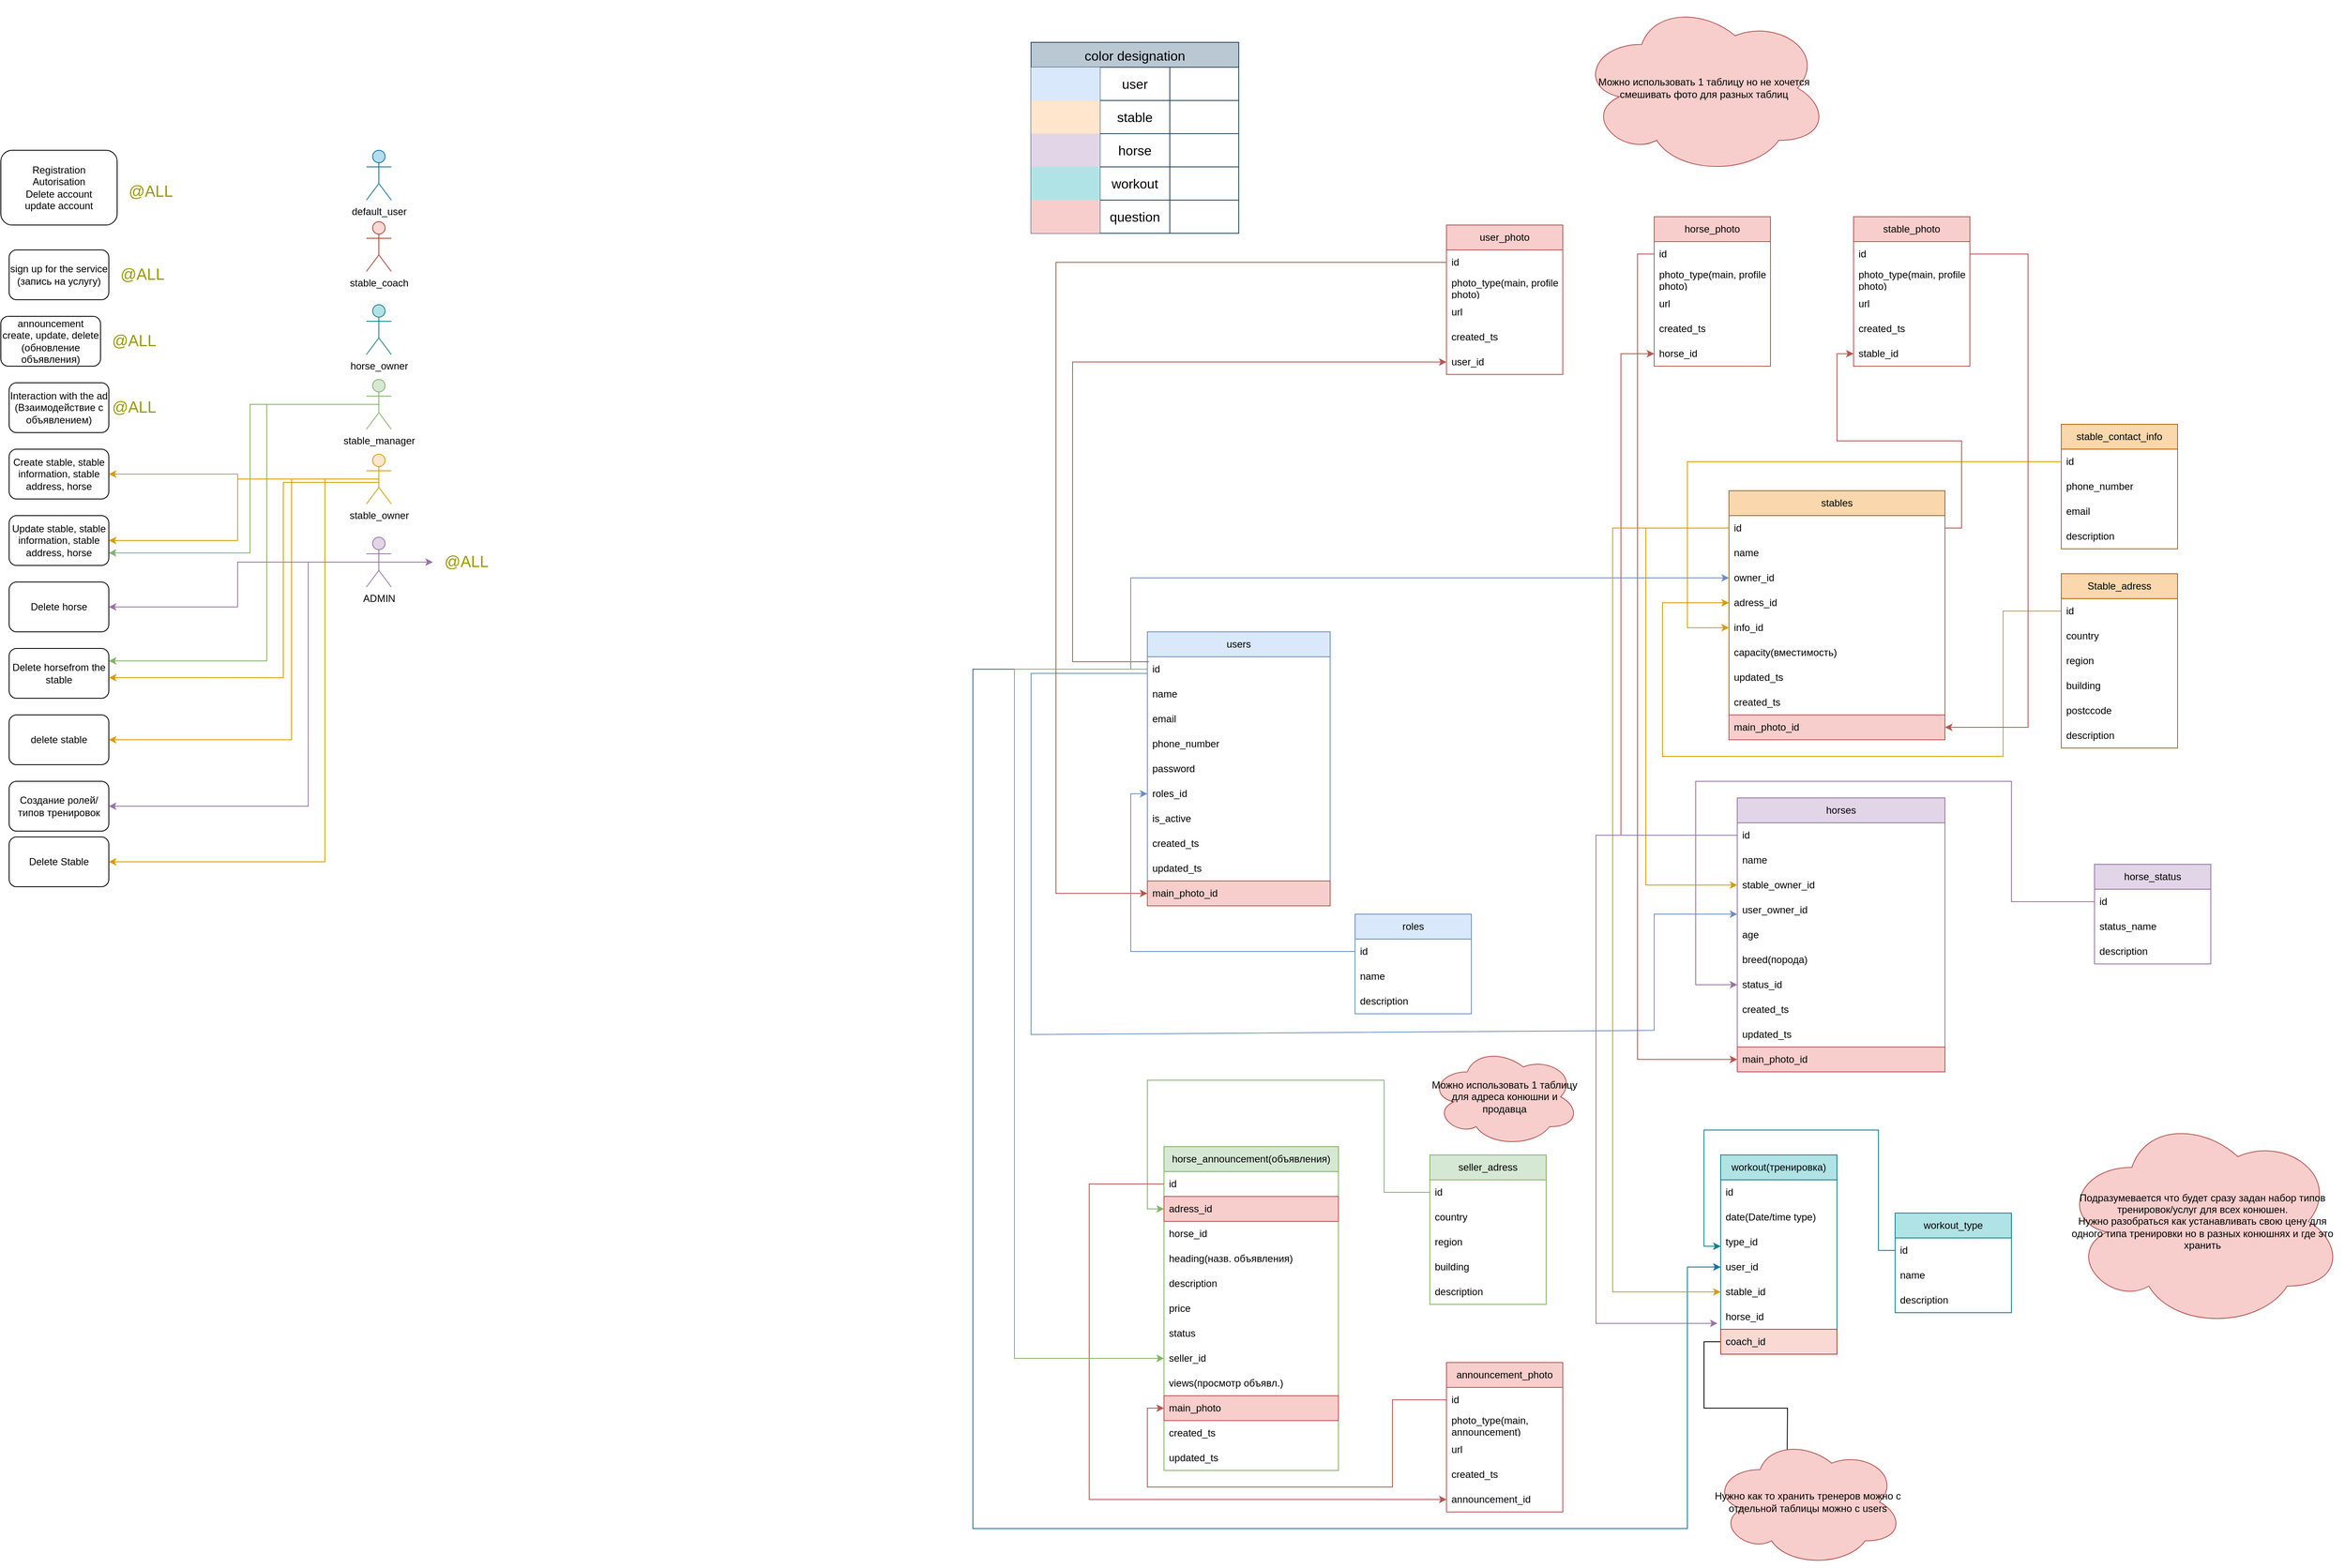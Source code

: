 <mxfile version="24.7.16">
  <diagram name="Страница — 1" id="2u4-HWl63NJj9BoNtVJN">
    <mxGraphModel dx="5593" dy="3341" grid="1" gridSize="10" guides="1" tooltips="1" connect="1" arrows="1" fold="1" page="1" pageScale="1" pageWidth="1169" pageHeight="827" background="none" math="0" shadow="0">
      <root>
        <mxCell id="0" />
        <mxCell id="1" parent="0" />
        <mxCell id="UFzFPxnb0j60YpaswcIR-1" value="users" style="swimlane;fontStyle=0;childLayout=stackLayout;horizontal=1;startSize=30;horizontalStack=0;resizeParent=1;resizeParentMax=0;resizeLast=0;collapsible=1;marginBottom=0;whiteSpace=wrap;html=1;fillColor=#dae8fc;strokeColor=#6c8ebf;" parent="1" vertex="1">
          <mxGeometry x="-730" y="-660" width="220" height="330" as="geometry" />
        </mxCell>
        <mxCell id="UFzFPxnb0j60YpaswcIR-2" value="id" style="text;strokeColor=none;fillColor=none;align=left;verticalAlign=middle;spacingLeft=4;spacingRight=4;overflow=hidden;points=[[0,0.5],[1,0.5]];portConstraint=eastwest;rotatable=0;whiteSpace=wrap;html=1;" parent="UFzFPxnb0j60YpaswcIR-1" vertex="1">
          <mxGeometry y="30" width="220" height="30" as="geometry" />
        </mxCell>
        <mxCell id="UFzFPxnb0j60YpaswcIR-3" value="name" style="text;strokeColor=none;fillColor=none;align=left;verticalAlign=middle;spacingLeft=4;spacingRight=4;overflow=hidden;points=[[0,0.5],[1,0.5]];portConstraint=eastwest;rotatable=0;whiteSpace=wrap;html=1;" parent="UFzFPxnb0j60YpaswcIR-1" vertex="1">
          <mxGeometry y="60" width="220" height="30" as="geometry" />
        </mxCell>
        <mxCell id="UFzFPxnb0j60YpaswcIR-4" value="email" style="text;strokeColor=none;fillColor=none;align=left;verticalAlign=middle;spacingLeft=4;spacingRight=4;overflow=hidden;points=[[0,0.5],[1,0.5]];portConstraint=eastwest;rotatable=0;whiteSpace=wrap;html=1;" parent="UFzFPxnb0j60YpaswcIR-1" vertex="1">
          <mxGeometry y="90" width="220" height="30" as="geometry" />
        </mxCell>
        <mxCell id="UFzFPxnb0j60YpaswcIR-15" value="phone_number" style="text;strokeColor=none;fillColor=none;align=left;verticalAlign=middle;spacingLeft=4;spacingRight=4;overflow=hidden;points=[[0,0.5],[1,0.5]];portConstraint=eastwest;rotatable=0;whiteSpace=wrap;html=1;" parent="UFzFPxnb0j60YpaswcIR-1" vertex="1">
          <mxGeometry y="120" width="220" height="30" as="geometry" />
        </mxCell>
        <mxCell id="UFzFPxnb0j60YpaswcIR-16" value="password" style="text;strokeColor=none;fillColor=none;align=left;verticalAlign=middle;spacingLeft=4;spacingRight=4;overflow=hidden;points=[[0,0.5],[1,0.5]];portConstraint=eastwest;rotatable=0;whiteSpace=wrap;html=1;" parent="UFzFPxnb0j60YpaswcIR-1" vertex="1">
          <mxGeometry y="150" width="220" height="30" as="geometry" />
        </mxCell>
        <mxCell id="UFzFPxnb0j60YpaswcIR-17" value="roles_id" style="text;strokeColor=none;fillColor=none;align=left;verticalAlign=middle;spacingLeft=4;spacingRight=4;overflow=hidden;points=[[0,0.5],[1,0.5]];portConstraint=eastwest;rotatable=0;whiteSpace=wrap;html=1;" parent="UFzFPxnb0j60YpaswcIR-1" vertex="1">
          <mxGeometry y="180" width="220" height="30" as="geometry" />
        </mxCell>
        <mxCell id="UFzFPxnb0j60YpaswcIR-18" value="is_active" style="text;strokeColor=none;fillColor=none;align=left;verticalAlign=middle;spacingLeft=4;spacingRight=4;overflow=hidden;points=[[0,0.5],[1,0.5]];portConstraint=eastwest;rotatable=0;whiteSpace=wrap;html=1;" parent="UFzFPxnb0j60YpaswcIR-1" vertex="1">
          <mxGeometry y="210" width="220" height="30" as="geometry" />
        </mxCell>
        <mxCell id="UFzFPxnb0j60YpaswcIR-19" value="created_ts" style="text;strokeColor=none;fillColor=none;align=left;verticalAlign=middle;spacingLeft=4;spacingRight=4;overflow=hidden;points=[[0,0.5],[1,0.5]];portConstraint=eastwest;rotatable=0;whiteSpace=wrap;html=1;" parent="UFzFPxnb0j60YpaswcIR-1" vertex="1">
          <mxGeometry y="240" width="220" height="30" as="geometry" />
        </mxCell>
        <mxCell id="UFzFPxnb0j60YpaswcIR-20" value="updated_ts" style="text;strokeColor=none;fillColor=none;align=left;verticalAlign=middle;spacingLeft=4;spacingRight=4;overflow=hidden;points=[[0,0.5],[1,0.5]];portConstraint=eastwest;rotatable=0;whiteSpace=wrap;html=1;" parent="UFzFPxnb0j60YpaswcIR-1" vertex="1">
          <mxGeometry y="270" width="220" height="30" as="geometry" />
        </mxCell>
        <mxCell id="UFzFPxnb0j60YpaswcIR-21" value="main_photo_id" style="text;strokeColor=#b85450;fillColor=#f8cecc;align=left;verticalAlign=middle;spacingLeft=4;spacingRight=4;overflow=hidden;points=[[0,0.5],[1,0.5]];portConstraint=eastwest;rotatable=0;whiteSpace=wrap;html=1;" parent="UFzFPxnb0j60YpaswcIR-1" vertex="1">
          <mxGeometry y="300" width="220" height="30" as="geometry" />
        </mxCell>
        <mxCell id="UFzFPxnb0j60YpaswcIR-22" value="roles" style="swimlane;fontStyle=0;childLayout=stackLayout;horizontal=1;startSize=30;horizontalStack=0;resizeParent=1;resizeParentMax=0;resizeLast=0;collapsible=1;marginBottom=0;whiteSpace=wrap;html=1;fillColor=#dae8fc;strokeColor=#6c8ebf;" parent="1" vertex="1">
          <mxGeometry x="-480" y="-320" width="140" height="120" as="geometry" />
        </mxCell>
        <mxCell id="UFzFPxnb0j60YpaswcIR-23" value="id" style="text;strokeColor=none;fillColor=none;align=left;verticalAlign=middle;spacingLeft=4;spacingRight=4;overflow=hidden;points=[[0,0.5],[1,0.5]];portConstraint=eastwest;rotatable=0;whiteSpace=wrap;html=1;" parent="UFzFPxnb0j60YpaswcIR-22" vertex="1">
          <mxGeometry y="30" width="140" height="30" as="geometry" />
        </mxCell>
        <mxCell id="UFzFPxnb0j60YpaswcIR-24" value="name" style="text;strokeColor=none;fillColor=none;align=left;verticalAlign=middle;spacingLeft=4;spacingRight=4;overflow=hidden;points=[[0,0.5],[1,0.5]];portConstraint=eastwest;rotatable=0;whiteSpace=wrap;html=1;" parent="UFzFPxnb0j60YpaswcIR-22" vertex="1">
          <mxGeometry y="60" width="140" height="30" as="geometry" />
        </mxCell>
        <mxCell id="UFzFPxnb0j60YpaswcIR-25" value="description" style="text;strokeColor=none;fillColor=none;align=left;verticalAlign=middle;spacingLeft=4;spacingRight=4;overflow=hidden;points=[[0,0.5],[1,0.5]];portConstraint=eastwest;rotatable=0;whiteSpace=wrap;html=1;" parent="UFzFPxnb0j60YpaswcIR-22" vertex="1">
          <mxGeometry y="90" width="140" height="30" as="geometry" />
        </mxCell>
        <mxCell id="UFzFPxnb0j60YpaswcIR-29" value="stables" style="swimlane;fontStyle=0;childLayout=stackLayout;horizontal=1;startSize=30;horizontalStack=0;resizeParent=1;resizeParentMax=0;resizeLast=0;collapsible=1;marginBottom=0;whiteSpace=wrap;html=1;fillStyle=auto;swimlaneLine=1;glass=0;shadow=0;rounded=0;fillColor=#fad7ac;strokeColor=#b46504;" parent="1" vertex="1">
          <mxGeometry x="-30" y="-830" width="260" height="300" as="geometry" />
        </mxCell>
        <mxCell id="UFzFPxnb0j60YpaswcIR-30" value="id" style="text;strokeColor=none;fillColor=none;align=left;verticalAlign=middle;spacingLeft=4;spacingRight=4;overflow=hidden;points=[[0,0.5],[1,0.5]];portConstraint=eastwest;rotatable=0;whiteSpace=wrap;html=1;" parent="UFzFPxnb0j60YpaswcIR-29" vertex="1">
          <mxGeometry y="30" width="260" height="30" as="geometry" />
        </mxCell>
        <mxCell id="UFzFPxnb0j60YpaswcIR-31" value="name" style="text;strokeColor=none;fillColor=none;align=left;verticalAlign=middle;spacingLeft=4;spacingRight=4;overflow=hidden;points=[[0,0.5],[1,0.5]];portConstraint=eastwest;rotatable=0;whiteSpace=wrap;html=1;" parent="UFzFPxnb0j60YpaswcIR-29" vertex="1">
          <mxGeometry y="60" width="260" height="30" as="geometry" />
        </mxCell>
        <mxCell id="UFzFPxnb0j60YpaswcIR-32" value="owner_id" style="text;strokeColor=none;fillColor=none;align=left;verticalAlign=middle;spacingLeft=4;spacingRight=4;overflow=hidden;points=[[0,0.5],[1,0.5]];portConstraint=eastwest;rotatable=0;whiteSpace=wrap;html=1;" parent="UFzFPxnb0j60YpaswcIR-29" vertex="1">
          <mxGeometry y="90" width="260" height="30" as="geometry" />
        </mxCell>
        <mxCell id="UFzFPxnb0j60YpaswcIR-33" value="adress_id" style="text;strokeColor=none;fillColor=none;align=left;verticalAlign=middle;spacingLeft=4;spacingRight=4;overflow=hidden;points=[[0,0.5],[1,0.5]];portConstraint=eastwest;rotatable=0;whiteSpace=wrap;html=1;" parent="UFzFPxnb0j60YpaswcIR-29" vertex="1">
          <mxGeometry y="120" width="260" height="30" as="geometry" />
        </mxCell>
        <mxCell id="UFzFPxnb0j60YpaswcIR-34" value="info_id" style="text;strokeColor=none;fillColor=none;align=left;verticalAlign=middle;spacingLeft=4;spacingRight=4;overflow=hidden;points=[[0,0.5],[1,0.5]];portConstraint=eastwest;rotatable=0;whiteSpace=wrap;html=1;" parent="UFzFPxnb0j60YpaswcIR-29" vertex="1">
          <mxGeometry y="150" width="260" height="30" as="geometry" />
        </mxCell>
        <mxCell id="UFzFPxnb0j60YpaswcIR-35" value="capacity(вместимость)" style="text;strokeColor=none;fillColor=none;align=left;verticalAlign=middle;spacingLeft=4;spacingRight=4;overflow=hidden;points=[[0,0.5],[1,0.5]];portConstraint=eastwest;rotatable=0;whiteSpace=wrap;html=1;" parent="UFzFPxnb0j60YpaswcIR-29" vertex="1">
          <mxGeometry y="180" width="260" height="30" as="geometry" />
        </mxCell>
        <mxCell id="UFzFPxnb0j60YpaswcIR-37" value="updated_ts" style="text;strokeColor=none;fillColor=none;align=left;verticalAlign=middle;spacingLeft=4;spacingRight=4;overflow=hidden;points=[[0,0.5],[1,0.5]];portConstraint=eastwest;rotatable=0;whiteSpace=wrap;html=1;" parent="UFzFPxnb0j60YpaswcIR-29" vertex="1">
          <mxGeometry y="210" width="260" height="30" as="geometry" />
        </mxCell>
        <mxCell id="UFzFPxnb0j60YpaswcIR-38" value="created_ts" style="text;strokeColor=none;fillColor=none;align=left;verticalAlign=middle;spacingLeft=4;spacingRight=4;overflow=hidden;points=[[0,0.5],[1,0.5]];portConstraint=eastwest;rotatable=0;whiteSpace=wrap;html=1;" parent="UFzFPxnb0j60YpaswcIR-29" vertex="1">
          <mxGeometry y="240" width="260" height="30" as="geometry" />
        </mxCell>
        <mxCell id="UFzFPxnb0j60YpaswcIR-39" value="main_photo_id" style="text;strokeColor=#b85450;fillColor=#f8cecc;align=left;verticalAlign=middle;spacingLeft=4;spacingRight=4;overflow=hidden;points=[[0,0.5],[1,0.5]];portConstraint=eastwest;rotatable=0;whiteSpace=wrap;html=1;" parent="UFzFPxnb0j60YpaswcIR-29" vertex="1">
          <mxGeometry y="270" width="260" height="30" as="geometry" />
        </mxCell>
        <mxCell id="UFzFPxnb0j60YpaswcIR-40" value="Stable_adress" style="swimlane;fontStyle=0;childLayout=stackLayout;horizontal=1;startSize=30;horizontalStack=0;resizeParent=1;resizeParentMax=0;resizeLast=0;collapsible=1;marginBottom=0;whiteSpace=wrap;html=1;fillColor=#fad7ac;strokeColor=#b46504;" parent="1" vertex="1">
          <mxGeometry x="370" y="-730" width="140" height="210" as="geometry" />
        </mxCell>
        <mxCell id="UFzFPxnb0j60YpaswcIR-41" value="id" style="text;strokeColor=none;fillColor=none;align=left;verticalAlign=middle;spacingLeft=4;spacingRight=4;overflow=hidden;points=[[0,0.5],[1,0.5]];portConstraint=eastwest;rotatable=0;whiteSpace=wrap;html=1;" parent="UFzFPxnb0j60YpaswcIR-40" vertex="1">
          <mxGeometry y="30" width="140" height="30" as="geometry" />
        </mxCell>
        <mxCell id="UFzFPxnb0j60YpaswcIR-42" value="country" style="text;strokeColor=none;fillColor=none;align=left;verticalAlign=middle;spacingLeft=4;spacingRight=4;overflow=hidden;points=[[0,0.5],[1,0.5]];portConstraint=eastwest;rotatable=0;whiteSpace=wrap;html=1;" parent="UFzFPxnb0j60YpaswcIR-40" vertex="1">
          <mxGeometry y="60" width="140" height="30" as="geometry" />
        </mxCell>
        <mxCell id="UFzFPxnb0j60YpaswcIR-43" value="region" style="text;strokeColor=none;fillColor=none;align=left;verticalAlign=middle;spacingLeft=4;spacingRight=4;overflow=hidden;points=[[0,0.5],[1,0.5]];portConstraint=eastwest;rotatable=0;whiteSpace=wrap;html=1;" parent="UFzFPxnb0j60YpaswcIR-40" vertex="1">
          <mxGeometry y="90" width="140" height="30" as="geometry" />
        </mxCell>
        <mxCell id="UFzFPxnb0j60YpaswcIR-44" value="building" style="text;strokeColor=none;fillColor=none;align=left;verticalAlign=middle;spacingLeft=4;spacingRight=4;overflow=hidden;points=[[0,0.5],[1,0.5]];portConstraint=eastwest;rotatable=0;whiteSpace=wrap;html=1;" parent="UFzFPxnb0j60YpaswcIR-40" vertex="1">
          <mxGeometry y="120" width="140" height="30" as="geometry" />
        </mxCell>
        <mxCell id="UFzFPxnb0j60YpaswcIR-45" value="postccode" style="text;strokeColor=none;fillColor=none;align=left;verticalAlign=middle;spacingLeft=4;spacingRight=4;overflow=hidden;points=[[0,0.5],[1,0.5]];portConstraint=eastwest;rotatable=0;whiteSpace=wrap;html=1;" parent="UFzFPxnb0j60YpaswcIR-40" vertex="1">
          <mxGeometry y="150" width="140" height="30" as="geometry" />
        </mxCell>
        <mxCell id="UFzFPxnb0j60YpaswcIR-46" value="description" style="text;strokeColor=none;fillColor=none;align=left;verticalAlign=middle;spacingLeft=4;spacingRight=4;overflow=hidden;points=[[0,0.5],[1,0.5]];portConstraint=eastwest;rotatable=0;whiteSpace=wrap;html=1;" parent="UFzFPxnb0j60YpaswcIR-40" vertex="1">
          <mxGeometry y="180" width="140" height="30" as="geometry" />
        </mxCell>
        <mxCell id="UFzFPxnb0j60YpaswcIR-47" value="stable_contact_info" style="swimlane;fontStyle=0;childLayout=stackLayout;horizontal=1;startSize=30;horizontalStack=0;resizeParent=1;resizeParentMax=0;resizeLast=0;collapsible=1;marginBottom=0;whiteSpace=wrap;html=1;rounded=0;shadow=0;glass=0;fillColor=#fad7ac;strokeColor=#b46504;" parent="1" vertex="1">
          <mxGeometry x="370" y="-910" width="140" height="150" as="geometry" />
        </mxCell>
        <mxCell id="UFzFPxnb0j60YpaswcIR-48" value="id" style="text;strokeColor=none;fillColor=none;align=left;verticalAlign=middle;spacingLeft=4;spacingRight=4;overflow=hidden;points=[[0,0.5],[1,0.5]];portConstraint=eastwest;rotatable=0;whiteSpace=wrap;html=1;" parent="UFzFPxnb0j60YpaswcIR-47" vertex="1">
          <mxGeometry y="30" width="140" height="30" as="geometry" />
        </mxCell>
        <mxCell id="UFzFPxnb0j60YpaswcIR-49" value="phone_number" style="text;strokeColor=none;fillColor=none;align=left;verticalAlign=middle;spacingLeft=4;spacingRight=4;overflow=hidden;points=[[0,0.5],[1,0.5]];portConstraint=eastwest;rotatable=0;whiteSpace=wrap;html=1;" parent="UFzFPxnb0j60YpaswcIR-47" vertex="1">
          <mxGeometry y="60" width="140" height="30" as="geometry" />
        </mxCell>
        <mxCell id="UFzFPxnb0j60YpaswcIR-50" value="email" style="text;strokeColor=none;fillColor=none;align=left;verticalAlign=middle;spacingLeft=4;spacingRight=4;overflow=hidden;points=[[0,0.5],[1,0.5]];portConstraint=eastwest;rotatable=0;whiteSpace=wrap;html=1;" parent="UFzFPxnb0j60YpaswcIR-47" vertex="1">
          <mxGeometry y="90" width="140" height="30" as="geometry" />
        </mxCell>
        <mxCell id="UFzFPxnb0j60YpaswcIR-51" value="description" style="text;strokeColor=none;fillColor=none;align=left;verticalAlign=middle;spacingLeft=4;spacingRight=4;overflow=hidden;points=[[0,0.5],[1,0.5]];portConstraint=eastwest;rotatable=0;whiteSpace=wrap;html=1;" parent="UFzFPxnb0j60YpaswcIR-47" vertex="1">
          <mxGeometry y="120" width="140" height="30" as="geometry" />
        </mxCell>
        <mxCell id="UFzFPxnb0j60YpaswcIR-52" value="horses" style="swimlane;fontStyle=0;childLayout=stackLayout;horizontal=1;startSize=30;horizontalStack=0;resizeParent=1;resizeParentMax=0;resizeLast=0;collapsible=1;marginBottom=0;whiteSpace=wrap;html=1;fillColor=#e1d5e7;strokeColor=#9673a6;" parent="1" vertex="1">
          <mxGeometry x="-20" y="-460" width="250" height="330" as="geometry" />
        </mxCell>
        <mxCell id="UFzFPxnb0j60YpaswcIR-53" value="id" style="text;strokeColor=none;fillColor=none;align=left;verticalAlign=middle;spacingLeft=4;spacingRight=4;overflow=hidden;points=[[0,0.5],[1,0.5]];portConstraint=eastwest;rotatable=0;whiteSpace=wrap;html=1;" parent="UFzFPxnb0j60YpaswcIR-52" vertex="1">
          <mxGeometry y="30" width="250" height="30" as="geometry" />
        </mxCell>
        <mxCell id="UFzFPxnb0j60YpaswcIR-54" value="name" style="text;strokeColor=none;fillColor=none;align=left;verticalAlign=middle;spacingLeft=4;spacingRight=4;overflow=hidden;points=[[0,0.5],[1,0.5]];portConstraint=eastwest;rotatable=0;whiteSpace=wrap;html=1;" parent="UFzFPxnb0j60YpaswcIR-52" vertex="1">
          <mxGeometry y="60" width="250" height="30" as="geometry" />
        </mxCell>
        <mxCell id="UFzFPxnb0j60YpaswcIR-55" value="stable_owner_id" style="text;strokeColor=none;fillColor=none;align=left;verticalAlign=middle;spacingLeft=4;spacingRight=4;overflow=hidden;points=[[0,0.5],[1,0.5]];portConstraint=eastwest;rotatable=0;whiteSpace=wrap;html=1;" parent="UFzFPxnb0j60YpaswcIR-52" vertex="1">
          <mxGeometry y="90" width="250" height="30" as="geometry" />
        </mxCell>
        <mxCell id="UFzFPxnb0j60YpaswcIR-56" value="user_owner_id" style="text;strokeColor=none;fillColor=none;align=left;verticalAlign=middle;spacingLeft=4;spacingRight=4;overflow=hidden;points=[[0,0.5],[1,0.5]];portConstraint=eastwest;rotatable=0;whiteSpace=wrap;html=1;" parent="UFzFPxnb0j60YpaswcIR-52" vertex="1">
          <mxGeometry y="120" width="250" height="30" as="geometry" />
        </mxCell>
        <mxCell id="UFzFPxnb0j60YpaswcIR-57" value="age" style="text;strokeColor=none;fillColor=none;align=left;verticalAlign=middle;spacingLeft=4;spacingRight=4;overflow=hidden;points=[[0,0.5],[1,0.5]];portConstraint=eastwest;rotatable=0;whiteSpace=wrap;html=1;" parent="UFzFPxnb0j60YpaswcIR-52" vertex="1">
          <mxGeometry y="150" width="250" height="30" as="geometry" />
        </mxCell>
        <mxCell id="UFzFPxnb0j60YpaswcIR-58" value="breed(порода)" style="text;strokeColor=none;fillColor=none;align=left;verticalAlign=middle;spacingLeft=4;spacingRight=4;overflow=hidden;points=[[0,0.5],[1,0.5]];portConstraint=eastwest;rotatable=0;whiteSpace=wrap;html=1;" parent="UFzFPxnb0j60YpaswcIR-52" vertex="1">
          <mxGeometry y="180" width="250" height="30" as="geometry" />
        </mxCell>
        <mxCell id="UFzFPxnb0j60YpaswcIR-59" value="status_id" style="text;strokeColor=none;fillColor=none;align=left;verticalAlign=middle;spacingLeft=4;spacingRight=4;overflow=hidden;points=[[0,0.5],[1,0.5]];portConstraint=eastwest;rotatable=0;whiteSpace=wrap;html=1;" parent="UFzFPxnb0j60YpaswcIR-52" vertex="1">
          <mxGeometry y="210" width="250" height="30" as="geometry" />
        </mxCell>
        <mxCell id="UFzFPxnb0j60YpaswcIR-60" value="created_ts" style="text;strokeColor=none;fillColor=none;align=left;verticalAlign=middle;spacingLeft=4;spacingRight=4;overflow=hidden;points=[[0,0.5],[1,0.5]];portConstraint=eastwest;rotatable=0;whiteSpace=wrap;html=1;" parent="UFzFPxnb0j60YpaswcIR-52" vertex="1">
          <mxGeometry y="240" width="250" height="30" as="geometry" />
        </mxCell>
        <mxCell id="UFzFPxnb0j60YpaswcIR-61" value="updated_ts" style="text;strokeColor=none;fillColor=none;align=left;verticalAlign=middle;spacingLeft=4;spacingRight=4;overflow=hidden;points=[[0,0.5],[1,0.5]];portConstraint=eastwest;rotatable=0;whiteSpace=wrap;html=1;" parent="UFzFPxnb0j60YpaswcIR-52" vertex="1">
          <mxGeometry y="270" width="250" height="30" as="geometry" />
        </mxCell>
        <mxCell id="UFzFPxnb0j60YpaswcIR-62" value="main_photo_id" style="text;strokeColor=#b85450;fillColor=#f8cecc;align=left;verticalAlign=middle;spacingLeft=4;spacingRight=4;overflow=hidden;points=[[0,0.5],[1,0.5]];portConstraint=eastwest;rotatable=0;whiteSpace=wrap;html=1;" parent="UFzFPxnb0j60YpaswcIR-52" vertex="1">
          <mxGeometry y="300" width="250" height="30" as="geometry" />
        </mxCell>
        <mxCell id="UFzFPxnb0j60YpaswcIR-67" value="" style="endArrow=classic;html=1;rounded=0;entryX=0;entryY=0.5;entryDx=0;entryDy=0;exitX=0;exitY=0.5;exitDx=0;exitDy=0;fillColor=#ffe6cc;strokeColor=#d79b00;" parent="1" source="UFzFPxnb0j60YpaswcIR-30" target="UFzFPxnb0j60YpaswcIR-55" edge="1">
          <mxGeometry width="50" height="50" relative="1" as="geometry">
            <mxPoint x="40" y="-510" as="sourcePoint" />
            <mxPoint x="90" y="-560" as="targetPoint" />
            <Array as="points">
              <mxPoint x="-130" y="-785" />
              <mxPoint x="-130" y="-355" />
            </Array>
          </mxGeometry>
        </mxCell>
        <mxCell id="UFzFPxnb0j60YpaswcIR-68" value="" style="endArrow=classic;html=1;rounded=0;entryX=0;entryY=0.5;entryDx=0;entryDy=0;exitX=0;exitY=0.5;exitDx=0;exitDy=0;fillColor=#dae8fc;strokeColor=#6c8ebf;" parent="1" edge="1">
          <mxGeometry width="50" height="50" relative="1" as="geometry">
            <mxPoint x="-730" y="-610" as="sourcePoint" />
            <mxPoint x="-20" y="-320" as="targetPoint" />
            <Array as="points">
              <mxPoint x="-870" y="-610" />
              <mxPoint x="-870" y="-175" />
              <mxPoint x="-120" y="-180" />
              <mxPoint x="-120" y="-320" />
            </Array>
          </mxGeometry>
        </mxCell>
        <mxCell id="UFzFPxnb0j60YpaswcIR-72" value="horse_status" style="swimlane;fontStyle=0;childLayout=stackLayout;horizontal=1;startSize=30;horizontalStack=0;resizeParent=1;resizeParentMax=0;resizeLast=0;collapsible=1;marginBottom=0;whiteSpace=wrap;html=1;fillColor=#e1d5e7;strokeColor=#9673a6;" parent="1" vertex="1">
          <mxGeometry x="410" y="-380" width="140" height="120" as="geometry" />
        </mxCell>
        <mxCell id="UFzFPxnb0j60YpaswcIR-73" value="id" style="text;strokeColor=none;fillColor=none;align=left;verticalAlign=middle;spacingLeft=4;spacingRight=4;overflow=hidden;points=[[0,0.5],[1,0.5]];portConstraint=eastwest;rotatable=0;whiteSpace=wrap;html=1;" parent="UFzFPxnb0j60YpaswcIR-72" vertex="1">
          <mxGeometry y="30" width="140" height="30" as="geometry" />
        </mxCell>
        <mxCell id="UFzFPxnb0j60YpaswcIR-74" value="status_name" style="text;strokeColor=none;fillColor=none;align=left;verticalAlign=middle;spacingLeft=4;spacingRight=4;overflow=hidden;points=[[0,0.5],[1,0.5]];portConstraint=eastwest;rotatable=0;whiteSpace=wrap;html=1;" parent="UFzFPxnb0j60YpaswcIR-72" vertex="1">
          <mxGeometry y="60" width="140" height="30" as="geometry" />
        </mxCell>
        <mxCell id="UFzFPxnb0j60YpaswcIR-75" value="description" style="text;strokeColor=none;fillColor=none;align=left;verticalAlign=middle;spacingLeft=4;spacingRight=4;overflow=hidden;points=[[0,0.5],[1,0.5]];portConstraint=eastwest;rotatable=0;whiteSpace=wrap;html=1;" parent="UFzFPxnb0j60YpaswcIR-72" vertex="1">
          <mxGeometry y="90" width="140" height="30" as="geometry" />
        </mxCell>
        <mxCell id="UFzFPxnb0j60YpaswcIR-76" value="" style="endArrow=classic;html=1;rounded=0;entryX=0;entryY=0.5;entryDx=0;entryDy=0;exitX=0;exitY=0.5;exitDx=0;exitDy=0;fillColor=#e1d5e7;strokeColor=#9673a6;" parent="1" source="UFzFPxnb0j60YpaswcIR-73" target="UFzFPxnb0j60YpaswcIR-59" edge="1">
          <mxGeometry width="50" height="50" relative="1" as="geometry">
            <mxPoint x="300" y="-300" as="sourcePoint" />
            <mxPoint x="290" y="-420" as="targetPoint" />
            <Array as="points">
              <mxPoint x="310" y="-335" />
              <mxPoint x="310" y="-480" />
              <mxPoint x="-70" y="-480" />
              <mxPoint x="-70" y="-235" />
            </Array>
          </mxGeometry>
        </mxCell>
        <mxCell id="UFzFPxnb0j60YpaswcIR-79" value="" style="endArrow=classic;html=1;rounded=0;entryX=0;entryY=0.5;entryDx=0;entryDy=0;exitX=0;exitY=0.5;exitDx=0;exitDy=0;fillColor=#ffe6cc;strokeColor=#d79b00;" parent="1" source="UFzFPxnb0j60YpaswcIR-48" target="UFzFPxnb0j60YpaswcIR-34" edge="1">
          <mxGeometry width="50" height="50" relative="1" as="geometry">
            <mxPoint x="300" y="-860" as="sourcePoint" />
            <mxPoint x="170" y="-650" as="targetPoint" />
            <Array as="points">
              <mxPoint x="-80" y="-865" />
              <mxPoint x="-80" y="-665" />
            </Array>
          </mxGeometry>
        </mxCell>
        <mxCell id="UFzFPxnb0j60YpaswcIR-80" value="" style="endArrow=classic;html=1;rounded=0;entryX=0;entryY=0.5;entryDx=0;entryDy=0;exitX=0;exitY=0.5;exitDx=0;exitDy=0;fillColor=#ffe6cc;strokeColor=#d79b00;" parent="1" source="UFzFPxnb0j60YpaswcIR-41" target="UFzFPxnb0j60YpaswcIR-33" edge="1">
          <mxGeometry width="50" height="50" relative="1" as="geometry">
            <mxPoint x="310" y="-650" as="sourcePoint" />
            <mxPoint x="170" y="-650" as="targetPoint" />
            <Array as="points">
              <mxPoint x="300" y="-685" />
              <mxPoint x="300" y="-510" />
              <mxPoint x="-110" y="-510" />
              <mxPoint x="-110" y="-695" />
            </Array>
          </mxGeometry>
        </mxCell>
        <mxCell id="UFzFPxnb0j60YpaswcIR-82" value="user_photo" style="swimlane;fontStyle=0;childLayout=stackLayout;horizontal=1;startSize=30;horizontalStack=0;resizeParent=1;resizeParentMax=0;resizeLast=0;collapsible=1;marginBottom=0;whiteSpace=wrap;html=1;fillColor=#f8cecc;strokeColor=#b85450;" parent="1" vertex="1">
          <mxGeometry x="-370" y="-1150" width="140" height="180" as="geometry">
            <mxRectangle x="-150" y="-1150" width="100" height="30" as="alternateBounds" />
          </mxGeometry>
        </mxCell>
        <mxCell id="UFzFPxnb0j60YpaswcIR-83" value="id" style="text;strokeColor=none;fillColor=none;align=left;verticalAlign=middle;spacingLeft=4;spacingRight=4;overflow=hidden;points=[[0,0.5],[1,0.5]];portConstraint=eastwest;rotatable=0;whiteSpace=wrap;html=1;" parent="UFzFPxnb0j60YpaswcIR-82" vertex="1">
          <mxGeometry y="30" width="140" height="30" as="geometry" />
        </mxCell>
        <mxCell id="UFzFPxnb0j60YpaswcIR-84" value="photo_type(main, profile photo)" style="text;strokeColor=none;fillColor=none;align=left;verticalAlign=middle;spacingLeft=4;spacingRight=4;overflow=hidden;points=[[0,0.5],[1,0.5]];portConstraint=eastwest;rotatable=0;whiteSpace=wrap;html=1;" parent="UFzFPxnb0j60YpaswcIR-82" vertex="1">
          <mxGeometry y="60" width="140" height="30" as="geometry" />
        </mxCell>
        <mxCell id="UFzFPxnb0j60YpaswcIR-85" value="url" style="text;strokeColor=none;fillColor=none;align=left;verticalAlign=middle;spacingLeft=4;spacingRight=4;overflow=hidden;points=[[0,0.5],[1,0.5]];portConstraint=eastwest;rotatable=0;whiteSpace=wrap;html=1;" parent="UFzFPxnb0j60YpaswcIR-82" vertex="1">
          <mxGeometry y="90" width="140" height="30" as="geometry" />
        </mxCell>
        <mxCell id="UFzFPxnb0j60YpaswcIR-86" value="created_ts" style="text;strokeColor=none;fillColor=none;align=left;verticalAlign=middle;spacingLeft=4;spacingRight=4;overflow=hidden;points=[[0,0.5],[1,0.5]];portConstraint=eastwest;rotatable=0;whiteSpace=wrap;html=1;" parent="UFzFPxnb0j60YpaswcIR-82" vertex="1">
          <mxGeometry y="120" width="140" height="30" as="geometry" />
        </mxCell>
        <mxCell id="UFzFPxnb0j60YpaswcIR-87" value="user_id" style="text;strokeColor=none;fillColor=none;align=left;verticalAlign=middle;spacingLeft=4;spacingRight=4;overflow=hidden;points=[[0,0.5],[1,0.5]];portConstraint=eastwest;rotatable=0;whiteSpace=wrap;html=1;" parent="UFzFPxnb0j60YpaswcIR-82" vertex="1">
          <mxGeometry y="150" width="140" height="30" as="geometry" />
        </mxCell>
        <mxCell id="UFzFPxnb0j60YpaswcIR-88" value="horse_photo" style="swimlane;fontStyle=0;childLayout=stackLayout;horizontal=1;startSize=30;horizontalStack=0;resizeParent=1;resizeParentMax=0;resizeLast=0;collapsible=1;marginBottom=0;whiteSpace=wrap;html=1;fillColor=#f8cecc;strokeColor=#b85450;" parent="1" vertex="1">
          <mxGeometry x="-120" y="-1160" width="140" height="180" as="geometry">
            <mxRectangle x="-150" y="-1150" width="100" height="30" as="alternateBounds" />
          </mxGeometry>
        </mxCell>
        <mxCell id="UFzFPxnb0j60YpaswcIR-89" value="id" style="text;strokeColor=none;fillColor=none;align=left;verticalAlign=middle;spacingLeft=4;spacingRight=4;overflow=hidden;points=[[0,0.5],[1,0.5]];portConstraint=eastwest;rotatable=0;whiteSpace=wrap;html=1;" parent="UFzFPxnb0j60YpaswcIR-88" vertex="1">
          <mxGeometry y="30" width="140" height="30" as="geometry" />
        </mxCell>
        <mxCell id="UFzFPxnb0j60YpaswcIR-90" value="photo_type(main, profile photo)" style="text;strokeColor=none;fillColor=none;align=left;verticalAlign=middle;spacingLeft=4;spacingRight=4;overflow=hidden;points=[[0,0.5],[1,0.5]];portConstraint=eastwest;rotatable=0;whiteSpace=wrap;html=1;" parent="UFzFPxnb0j60YpaswcIR-88" vertex="1">
          <mxGeometry y="60" width="140" height="30" as="geometry" />
        </mxCell>
        <mxCell id="UFzFPxnb0j60YpaswcIR-91" value="url" style="text;strokeColor=none;fillColor=none;align=left;verticalAlign=middle;spacingLeft=4;spacingRight=4;overflow=hidden;points=[[0,0.5],[1,0.5]];portConstraint=eastwest;rotatable=0;whiteSpace=wrap;html=1;" parent="UFzFPxnb0j60YpaswcIR-88" vertex="1">
          <mxGeometry y="90" width="140" height="30" as="geometry" />
        </mxCell>
        <mxCell id="UFzFPxnb0j60YpaswcIR-92" value="created_ts" style="text;strokeColor=none;fillColor=none;align=left;verticalAlign=middle;spacingLeft=4;spacingRight=4;overflow=hidden;points=[[0,0.5],[1,0.5]];portConstraint=eastwest;rotatable=0;whiteSpace=wrap;html=1;" parent="UFzFPxnb0j60YpaswcIR-88" vertex="1">
          <mxGeometry y="120" width="140" height="30" as="geometry" />
        </mxCell>
        <mxCell id="UFzFPxnb0j60YpaswcIR-93" value="horse_id" style="text;strokeColor=none;fillColor=none;align=left;verticalAlign=middle;spacingLeft=4;spacingRight=4;overflow=hidden;points=[[0,0.5],[1,0.5]];portConstraint=eastwest;rotatable=0;whiteSpace=wrap;html=1;" parent="UFzFPxnb0j60YpaswcIR-88" vertex="1">
          <mxGeometry y="150" width="140" height="30" as="geometry" />
        </mxCell>
        <mxCell id="UFzFPxnb0j60YpaswcIR-94" value="stable_photo" style="swimlane;fontStyle=0;childLayout=stackLayout;horizontal=1;startSize=30;horizontalStack=0;resizeParent=1;resizeParentMax=0;resizeLast=0;collapsible=1;marginBottom=0;whiteSpace=wrap;html=1;fillColor=#f8cecc;strokeColor=#b85450;" parent="1" vertex="1">
          <mxGeometry x="120" y="-1160" width="140" height="180" as="geometry">
            <mxRectangle x="-150" y="-1150" width="100" height="30" as="alternateBounds" />
          </mxGeometry>
        </mxCell>
        <mxCell id="UFzFPxnb0j60YpaswcIR-95" value="id" style="text;strokeColor=none;fillColor=none;align=left;verticalAlign=middle;spacingLeft=4;spacingRight=4;overflow=hidden;points=[[0,0.5],[1,0.5]];portConstraint=eastwest;rotatable=0;whiteSpace=wrap;html=1;" parent="UFzFPxnb0j60YpaswcIR-94" vertex="1">
          <mxGeometry y="30" width="140" height="30" as="geometry" />
        </mxCell>
        <mxCell id="UFzFPxnb0j60YpaswcIR-96" value="photo_type(main, profile photo)" style="text;strokeColor=none;fillColor=none;align=left;verticalAlign=middle;spacingLeft=4;spacingRight=4;overflow=hidden;points=[[0,0.5],[1,0.5]];portConstraint=eastwest;rotatable=0;whiteSpace=wrap;html=1;" parent="UFzFPxnb0j60YpaswcIR-94" vertex="1">
          <mxGeometry y="60" width="140" height="30" as="geometry" />
        </mxCell>
        <mxCell id="UFzFPxnb0j60YpaswcIR-97" value="url" style="text;strokeColor=none;fillColor=none;align=left;verticalAlign=middle;spacingLeft=4;spacingRight=4;overflow=hidden;points=[[0,0.5],[1,0.5]];portConstraint=eastwest;rotatable=0;whiteSpace=wrap;html=1;" parent="UFzFPxnb0j60YpaswcIR-94" vertex="1">
          <mxGeometry y="90" width="140" height="30" as="geometry" />
        </mxCell>
        <mxCell id="UFzFPxnb0j60YpaswcIR-98" value="created_ts" style="text;strokeColor=none;fillColor=none;align=left;verticalAlign=middle;spacingLeft=4;spacingRight=4;overflow=hidden;points=[[0,0.5],[1,0.5]];portConstraint=eastwest;rotatable=0;whiteSpace=wrap;html=1;" parent="UFzFPxnb0j60YpaswcIR-94" vertex="1">
          <mxGeometry y="120" width="140" height="30" as="geometry" />
        </mxCell>
        <mxCell id="UFzFPxnb0j60YpaswcIR-99" value="stable_id" style="text;strokeColor=none;fillColor=none;align=left;verticalAlign=middle;spacingLeft=4;spacingRight=4;overflow=hidden;points=[[0,0.5],[1,0.5]];portConstraint=eastwest;rotatable=0;whiteSpace=wrap;html=1;" parent="UFzFPxnb0j60YpaswcIR-94" vertex="1">
          <mxGeometry y="150" width="140" height="30" as="geometry" />
        </mxCell>
        <mxCell id="UFzFPxnb0j60YpaswcIR-100" value="" style="endArrow=classic;html=1;rounded=0;exitX=0;exitY=0.5;exitDx=0;exitDy=0;entryX=0;entryY=0.5;entryDx=0;entryDy=0;fillColor=#f8cecc;strokeColor=#b85450;" parent="1" source="UFzFPxnb0j60YpaswcIR-83" target="UFzFPxnb0j60YpaswcIR-21" edge="1">
          <mxGeometry width="50" height="50" relative="1" as="geometry">
            <mxPoint x="-210" y="-650" as="sourcePoint" />
            <mxPoint x="-160" y="-700" as="targetPoint" />
            <Array as="points">
              <mxPoint x="-840" y="-1105" />
              <mxPoint x="-840" y="-345" />
            </Array>
          </mxGeometry>
        </mxCell>
        <mxCell id="UFzFPxnb0j60YpaswcIR-101" value="" style="endArrow=classic;html=1;rounded=0;entryX=0;entryY=0.5;entryDx=0;entryDy=0;fillColor=#f8cecc;strokeColor=#b85450;exitX=0.009;exitY=0.199;exitDx=0;exitDy=0;exitPerimeter=0;" parent="1" source="UFzFPxnb0j60YpaswcIR-2" target="UFzFPxnb0j60YpaswcIR-87" edge="1">
          <mxGeometry width="50" height="50" relative="1" as="geometry">
            <mxPoint x="-730" y="-615" as="sourcePoint" />
            <mxPoint x="-320" y="-860" as="targetPoint" />
            <Array as="points">
              <mxPoint x="-820" y="-624" />
              <mxPoint x="-820" y="-985" />
            </Array>
          </mxGeometry>
        </mxCell>
        <mxCell id="UFzFPxnb0j60YpaswcIR-104" style="edgeStyle=orthogonalEdgeStyle;rounded=0;orthogonalLoop=1;jettySize=auto;html=1;exitX=0;exitY=0.5;exitDx=0;exitDy=0;entryX=0;entryY=0.5;entryDx=0;entryDy=0;fillColor=#f8cecc;strokeColor=#b85450;" parent="1" source="UFzFPxnb0j60YpaswcIR-89" target="UFzFPxnb0j60YpaswcIR-62" edge="1">
          <mxGeometry relative="1" as="geometry" />
        </mxCell>
        <mxCell id="UFzFPxnb0j60YpaswcIR-105" style="edgeStyle=orthogonalEdgeStyle;rounded=0;orthogonalLoop=1;jettySize=auto;html=1;exitX=0;exitY=0.5;exitDx=0;exitDy=0;entryX=0;entryY=0.5;entryDx=0;entryDy=0;fillColor=#f8cecc;strokeColor=#b85450;" parent="1" source="UFzFPxnb0j60YpaswcIR-53" target="UFzFPxnb0j60YpaswcIR-93" edge="1">
          <mxGeometry relative="1" as="geometry">
            <Array as="points">
              <mxPoint x="-160" y="-415" />
              <mxPoint x="-160" y="-995" />
            </Array>
          </mxGeometry>
        </mxCell>
        <mxCell id="UFzFPxnb0j60YpaswcIR-107" style="edgeStyle=orthogonalEdgeStyle;rounded=0;orthogonalLoop=1;jettySize=auto;html=1;exitX=1;exitY=0.5;exitDx=0;exitDy=0;fillColor=#f8cecc;strokeColor=#b85450;" parent="1" source="UFzFPxnb0j60YpaswcIR-30" target="UFzFPxnb0j60YpaswcIR-99" edge="1">
          <mxGeometry relative="1" as="geometry" />
        </mxCell>
        <mxCell id="UFzFPxnb0j60YpaswcIR-108" style="edgeStyle=orthogonalEdgeStyle;rounded=0;orthogonalLoop=1;jettySize=auto;html=1;exitX=1;exitY=0.5;exitDx=0;exitDy=0;entryX=1;entryY=0.5;entryDx=0;entryDy=0;fillColor=#f8cecc;strokeColor=#b85450;" parent="1" source="UFzFPxnb0j60YpaswcIR-95" target="UFzFPxnb0j60YpaswcIR-39" edge="1">
          <mxGeometry relative="1" as="geometry">
            <Array as="points">
              <mxPoint x="330" y="-1115" />
              <mxPoint x="330" y="-545" />
            </Array>
          </mxGeometry>
        </mxCell>
        <mxCell id="UFzFPxnb0j60YpaswcIR-109" style="edgeStyle=orthogonalEdgeStyle;rounded=0;orthogonalLoop=1;jettySize=auto;html=1;entryX=0;entryY=0.5;entryDx=0;entryDy=0;fillColor=#dae8fc;strokeColor=#6c8ebf;" parent="1" source="UFzFPxnb0j60YpaswcIR-23" target="UFzFPxnb0j60YpaswcIR-17" edge="1">
          <mxGeometry relative="1" as="geometry" />
        </mxCell>
        <mxCell id="UFzFPxnb0j60YpaswcIR-111" value="horse_announcement(объявления)" style="swimlane;fontStyle=0;childLayout=stackLayout;horizontal=1;startSize=30;horizontalStack=0;resizeParent=1;resizeParentMax=0;resizeLast=0;collapsible=1;marginBottom=0;whiteSpace=wrap;html=1;fillColor=#d5e8d4;strokeColor=#82b366;" parent="1" vertex="1">
          <mxGeometry x="-710" y="-40" width="210" height="390" as="geometry" />
        </mxCell>
        <mxCell id="UFzFPxnb0j60YpaswcIR-112" value="id" style="text;strokeColor=none;fillColor=none;align=left;verticalAlign=middle;spacingLeft=4;spacingRight=4;overflow=hidden;points=[[0,0.5],[1,0.5]];portConstraint=eastwest;rotatable=0;whiteSpace=wrap;html=1;" parent="UFzFPxnb0j60YpaswcIR-111" vertex="1">
          <mxGeometry y="30" width="210" height="30" as="geometry" />
        </mxCell>
        <mxCell id="UFzFPxnb0j60YpaswcIR-113" value="adress_id" style="text;strokeColor=#b85450;fillColor=#f8cecc;align=left;verticalAlign=middle;spacingLeft=4;spacingRight=4;overflow=hidden;points=[[0,0.5],[1,0.5]];portConstraint=eastwest;rotatable=0;whiteSpace=wrap;html=1;" parent="UFzFPxnb0j60YpaswcIR-111" vertex="1">
          <mxGeometry y="60" width="210" height="30" as="geometry" />
        </mxCell>
        <mxCell id="UFzFPxnb0j60YpaswcIR-114" value="horse_id" style="text;strokeColor=none;fillColor=none;align=left;verticalAlign=middle;spacingLeft=4;spacingRight=4;overflow=hidden;points=[[0,0.5],[1,0.5]];portConstraint=eastwest;rotatable=0;whiteSpace=wrap;html=1;" parent="UFzFPxnb0j60YpaswcIR-111" vertex="1">
          <mxGeometry y="90" width="210" height="30" as="geometry" />
        </mxCell>
        <mxCell id="UFzFPxnb0j60YpaswcIR-115" value="heading(назв. объявления)" style="text;strokeColor=none;fillColor=none;align=left;verticalAlign=middle;spacingLeft=4;spacingRight=4;overflow=hidden;points=[[0,0.5],[1,0.5]];portConstraint=eastwest;rotatable=0;whiteSpace=wrap;html=1;" parent="UFzFPxnb0j60YpaswcIR-111" vertex="1">
          <mxGeometry y="120" width="210" height="30" as="geometry" />
        </mxCell>
        <mxCell id="UFzFPxnb0j60YpaswcIR-116" value="description" style="text;strokeColor=none;fillColor=none;align=left;verticalAlign=middle;spacingLeft=4;spacingRight=4;overflow=hidden;points=[[0,0.5],[1,0.5]];portConstraint=eastwest;rotatable=0;whiteSpace=wrap;html=1;" parent="UFzFPxnb0j60YpaswcIR-111" vertex="1">
          <mxGeometry y="150" width="210" height="30" as="geometry" />
        </mxCell>
        <mxCell id="UFzFPxnb0j60YpaswcIR-119" value="price" style="text;strokeColor=none;fillColor=none;align=left;verticalAlign=middle;spacingLeft=4;spacingRight=4;overflow=hidden;points=[[0,0.5],[1,0.5]];portConstraint=eastwest;rotatable=0;whiteSpace=wrap;html=1;" parent="UFzFPxnb0j60YpaswcIR-111" vertex="1">
          <mxGeometry y="180" width="210" height="30" as="geometry" />
        </mxCell>
        <mxCell id="UFzFPxnb0j60YpaswcIR-118" value="status" style="text;strokeColor=none;fillColor=none;align=left;verticalAlign=middle;spacingLeft=4;spacingRight=4;overflow=hidden;points=[[0,0.5],[1,0.5]];portConstraint=eastwest;rotatable=0;whiteSpace=wrap;html=1;" parent="UFzFPxnb0j60YpaswcIR-111" vertex="1">
          <mxGeometry y="210" width="210" height="30" as="geometry" />
        </mxCell>
        <mxCell id="UFzFPxnb0j60YpaswcIR-120" value="seller_id" style="text;strokeColor=none;fillColor=none;align=left;verticalAlign=middle;spacingLeft=4;spacingRight=4;overflow=hidden;points=[[0,0.5],[1,0.5]];portConstraint=eastwest;rotatable=0;whiteSpace=wrap;html=1;" parent="UFzFPxnb0j60YpaswcIR-111" vertex="1">
          <mxGeometry y="240" width="210" height="30" as="geometry" />
        </mxCell>
        <mxCell id="UFzFPxnb0j60YpaswcIR-121" value="views(просмотр объявл.)" style="text;strokeColor=none;fillColor=none;align=left;verticalAlign=middle;spacingLeft=4;spacingRight=4;overflow=hidden;points=[[0,0.5],[1,0.5]];portConstraint=eastwest;rotatable=0;whiteSpace=wrap;html=1;" parent="UFzFPxnb0j60YpaswcIR-111" vertex="1">
          <mxGeometry y="270" width="210" height="30" as="geometry" />
        </mxCell>
        <mxCell id="UFzFPxnb0j60YpaswcIR-122" value="main_photo" style="text;strokeColor=#b85450;fillColor=#f8cecc;align=left;verticalAlign=middle;spacingLeft=4;spacingRight=4;overflow=hidden;points=[[0,0.5],[1,0.5]];portConstraint=eastwest;rotatable=0;whiteSpace=wrap;html=1;" parent="UFzFPxnb0j60YpaswcIR-111" vertex="1">
          <mxGeometry y="300" width="210" height="30" as="geometry" />
        </mxCell>
        <mxCell id="UFzFPxnb0j60YpaswcIR-124" value="created_ts" style="text;strokeColor=none;fillColor=none;align=left;verticalAlign=middle;spacingLeft=4;spacingRight=4;overflow=hidden;points=[[0,0.5],[1,0.5]];portConstraint=eastwest;rotatable=0;whiteSpace=wrap;html=1;" parent="UFzFPxnb0j60YpaswcIR-111" vertex="1">
          <mxGeometry y="330" width="210" height="30" as="geometry" />
        </mxCell>
        <mxCell id="UFzFPxnb0j60YpaswcIR-125" value="updated_ts" style="text;strokeColor=none;fillColor=none;align=left;verticalAlign=middle;spacingLeft=4;spacingRight=4;overflow=hidden;points=[[0,0.5],[1,0.5]];portConstraint=eastwest;rotatable=0;whiteSpace=wrap;html=1;" parent="UFzFPxnb0j60YpaswcIR-111" vertex="1">
          <mxGeometry y="360" width="210" height="30" as="geometry" />
        </mxCell>
        <mxCell id="UFzFPxnb0j60YpaswcIR-126" value="seller_adress" style="swimlane;fontStyle=0;childLayout=stackLayout;horizontal=1;startSize=30;horizontalStack=0;resizeParent=1;resizeParentMax=0;resizeLast=0;collapsible=1;marginBottom=0;whiteSpace=wrap;html=1;fillColor=#d5e8d4;strokeColor=#82b366;" parent="1" vertex="1">
          <mxGeometry x="-390" y="-30" width="140" height="180" as="geometry" />
        </mxCell>
        <mxCell id="UFzFPxnb0j60YpaswcIR-127" value="id" style="text;strokeColor=none;fillColor=none;align=left;verticalAlign=middle;spacingLeft=4;spacingRight=4;overflow=hidden;points=[[0,0.5],[1,0.5]];portConstraint=eastwest;rotatable=0;whiteSpace=wrap;html=1;" parent="UFzFPxnb0j60YpaswcIR-126" vertex="1">
          <mxGeometry y="30" width="140" height="30" as="geometry" />
        </mxCell>
        <mxCell id="UFzFPxnb0j60YpaswcIR-128" value="country" style="text;strokeColor=none;fillColor=none;align=left;verticalAlign=middle;spacingLeft=4;spacingRight=4;overflow=hidden;points=[[0,0.5],[1,0.5]];portConstraint=eastwest;rotatable=0;whiteSpace=wrap;html=1;" parent="UFzFPxnb0j60YpaswcIR-126" vertex="1">
          <mxGeometry y="60" width="140" height="30" as="geometry" />
        </mxCell>
        <mxCell id="UFzFPxnb0j60YpaswcIR-129" value="region" style="text;strokeColor=none;fillColor=none;align=left;verticalAlign=middle;spacingLeft=4;spacingRight=4;overflow=hidden;points=[[0,0.5],[1,0.5]];portConstraint=eastwest;rotatable=0;whiteSpace=wrap;html=1;" parent="UFzFPxnb0j60YpaswcIR-126" vertex="1">
          <mxGeometry y="90" width="140" height="30" as="geometry" />
        </mxCell>
        <mxCell id="UFzFPxnb0j60YpaswcIR-130" value="building" style="text;strokeColor=none;fillColor=none;align=left;verticalAlign=middle;spacingLeft=4;spacingRight=4;overflow=hidden;points=[[0,0.5],[1,0.5]];portConstraint=eastwest;rotatable=0;whiteSpace=wrap;html=1;" parent="UFzFPxnb0j60YpaswcIR-126" vertex="1">
          <mxGeometry y="120" width="140" height="30" as="geometry" />
        </mxCell>
        <mxCell id="UFzFPxnb0j60YpaswcIR-131" value="description" style="text;strokeColor=none;fillColor=none;align=left;verticalAlign=middle;spacingLeft=4;spacingRight=4;overflow=hidden;points=[[0,0.5],[1,0.5]];portConstraint=eastwest;rotatable=0;whiteSpace=wrap;html=1;" parent="UFzFPxnb0j60YpaswcIR-126" vertex="1">
          <mxGeometry y="150" width="140" height="30" as="geometry" />
        </mxCell>
        <mxCell id="UFzFPxnb0j60YpaswcIR-132" style="edgeStyle=orthogonalEdgeStyle;rounded=0;orthogonalLoop=1;jettySize=auto;html=1;exitX=0;exitY=0.5;exitDx=0;exitDy=0;entryX=0;entryY=0.5;entryDx=0;entryDy=0;fillColor=#d5e8d4;strokeColor=#82b366;" parent="1" source="UFzFPxnb0j60YpaswcIR-127" target="UFzFPxnb0j60YpaswcIR-113" edge="1">
          <mxGeometry relative="1" as="geometry">
            <Array as="points">
              <mxPoint x="-445" y="15" />
              <mxPoint x="-445" y="-120" />
              <mxPoint x="-730" y="-120" />
              <mxPoint x="-730" y="35" />
            </Array>
          </mxGeometry>
        </mxCell>
        <mxCell id="UFzFPxnb0j60YpaswcIR-133" value="announcement_photo" style="swimlane;fontStyle=0;childLayout=stackLayout;horizontal=1;startSize=30;horizontalStack=0;resizeParent=1;resizeParentMax=0;resizeLast=0;collapsible=1;marginBottom=0;whiteSpace=wrap;html=1;fillColor=#f8cecc;strokeColor=#b85450;" parent="1" vertex="1">
          <mxGeometry x="-370" y="220" width="140" height="180" as="geometry">
            <mxRectangle x="-150" y="-1150" width="100" height="30" as="alternateBounds" />
          </mxGeometry>
        </mxCell>
        <mxCell id="UFzFPxnb0j60YpaswcIR-134" value="id" style="text;strokeColor=none;fillColor=none;align=left;verticalAlign=middle;spacingLeft=4;spacingRight=4;overflow=hidden;points=[[0,0.5],[1,0.5]];portConstraint=eastwest;rotatable=0;whiteSpace=wrap;html=1;" parent="UFzFPxnb0j60YpaswcIR-133" vertex="1">
          <mxGeometry y="30" width="140" height="30" as="geometry" />
        </mxCell>
        <mxCell id="UFzFPxnb0j60YpaswcIR-135" value="photo_type(main, announcement)" style="text;strokeColor=none;fillColor=none;align=left;verticalAlign=middle;spacingLeft=4;spacingRight=4;overflow=hidden;points=[[0,0.5],[1,0.5]];portConstraint=eastwest;rotatable=0;whiteSpace=wrap;html=1;" parent="UFzFPxnb0j60YpaswcIR-133" vertex="1">
          <mxGeometry y="60" width="140" height="30" as="geometry" />
        </mxCell>
        <mxCell id="UFzFPxnb0j60YpaswcIR-136" value="url" style="text;strokeColor=none;fillColor=none;align=left;verticalAlign=middle;spacingLeft=4;spacingRight=4;overflow=hidden;points=[[0,0.5],[1,0.5]];portConstraint=eastwest;rotatable=0;whiteSpace=wrap;html=1;" parent="UFzFPxnb0j60YpaswcIR-133" vertex="1">
          <mxGeometry y="90" width="140" height="30" as="geometry" />
        </mxCell>
        <mxCell id="UFzFPxnb0j60YpaswcIR-137" value="created_ts" style="text;strokeColor=none;fillColor=none;align=left;verticalAlign=middle;spacingLeft=4;spacingRight=4;overflow=hidden;points=[[0,0.5],[1,0.5]];portConstraint=eastwest;rotatable=0;whiteSpace=wrap;html=1;" parent="UFzFPxnb0j60YpaswcIR-133" vertex="1">
          <mxGeometry y="120" width="140" height="30" as="geometry" />
        </mxCell>
        <mxCell id="UFzFPxnb0j60YpaswcIR-138" value="announcement_id" style="text;strokeColor=none;fillColor=none;align=left;verticalAlign=middle;spacingLeft=4;spacingRight=4;overflow=hidden;points=[[0,0.5],[1,0.5]];portConstraint=eastwest;rotatable=0;whiteSpace=wrap;html=1;" parent="UFzFPxnb0j60YpaswcIR-133" vertex="1">
          <mxGeometry y="150" width="140" height="30" as="geometry" />
        </mxCell>
        <mxCell id="UFzFPxnb0j60YpaswcIR-140" style="edgeStyle=orthogonalEdgeStyle;rounded=0;orthogonalLoop=1;jettySize=auto;html=1;exitX=0;exitY=0.5;exitDx=0;exitDy=0;entryX=0;entryY=0.5;entryDx=0;entryDy=0;fillColor=#f8cecc;strokeColor=#b85450;" parent="1" source="UFzFPxnb0j60YpaswcIR-112" target="UFzFPxnb0j60YpaswcIR-138" edge="1">
          <mxGeometry relative="1" as="geometry">
            <Array as="points">
              <mxPoint x="-800" y="5" />
              <mxPoint x="-800" y="385" />
            </Array>
          </mxGeometry>
        </mxCell>
        <mxCell id="UFzFPxnb0j60YpaswcIR-141" style="edgeStyle=orthogonalEdgeStyle;rounded=0;orthogonalLoop=1;jettySize=auto;html=1;entryX=0;entryY=0.5;entryDx=0;entryDy=0;fillColor=#f8cecc;strokeColor=#b85450;" parent="1" source="UFzFPxnb0j60YpaswcIR-134" target="UFzFPxnb0j60YpaswcIR-122" edge="1">
          <mxGeometry relative="1" as="geometry">
            <Array as="points">
              <mxPoint x="-435" y="265" />
              <mxPoint x="-435" y="370" />
              <mxPoint x="-730" y="370" />
              <mxPoint x="-730" y="275" />
            </Array>
          </mxGeometry>
        </mxCell>
        <mxCell id="UFzFPxnb0j60YpaswcIR-143" value="Можно использовать 1 таблицу но не хочется смешивать фото для разных таблиц" style="ellipse;shape=cloud;whiteSpace=wrap;html=1;fillColor=#f8cecc;strokeColor=#b85450;" parent="1" vertex="1">
          <mxGeometry x="-210" y="-1420" width="300" height="210" as="geometry" />
        </mxCell>
        <mxCell id="UFzFPxnb0j60YpaswcIR-239" value="color designation" style="shape=table;startSize=30;container=1;collapsible=0;childLayout=tableLayout;strokeColor=#23445d;fontSize=16;fillColor=#bac8d3;" parent="1" vertex="1">
          <mxGeometry x="-870" y="-1370" width="250" height="230" as="geometry" />
        </mxCell>
        <mxCell id="UFzFPxnb0j60YpaswcIR-240" value="" style="shape=tableRow;horizontal=0;startSize=0;swimlaneHead=0;swimlaneBody=0;strokeColor=inherit;top=0;left=0;bottom=0;right=0;collapsible=0;dropTarget=0;fillColor=none;points=[[0,0.5],[1,0.5]];portConstraint=eastwest;fontSize=16;" parent="UFzFPxnb0j60YpaswcIR-239" vertex="1">
          <mxGeometry y="30" width="250" height="40" as="geometry" />
        </mxCell>
        <mxCell id="UFzFPxnb0j60YpaswcIR-241" value="" style="shape=partialRectangle;html=1;whiteSpace=wrap;connectable=0;strokeColor=#6c8ebf;overflow=hidden;fillColor=#dae8fc;top=0;left=0;bottom=0;right=0;pointerEvents=1;fontSize=16;" parent="UFzFPxnb0j60YpaswcIR-240" vertex="1">
          <mxGeometry width="83" height="40" as="geometry">
            <mxRectangle width="83" height="40" as="alternateBounds" />
          </mxGeometry>
        </mxCell>
        <mxCell id="UFzFPxnb0j60YpaswcIR-242" value="user" style="shape=partialRectangle;html=1;whiteSpace=wrap;connectable=0;strokeColor=inherit;overflow=hidden;fillColor=none;top=0;left=0;bottom=0;right=0;pointerEvents=1;fontSize=16;" parent="UFzFPxnb0j60YpaswcIR-240" vertex="1">
          <mxGeometry x="83" width="84" height="40" as="geometry">
            <mxRectangle width="84" height="40" as="alternateBounds" />
          </mxGeometry>
        </mxCell>
        <mxCell id="UFzFPxnb0j60YpaswcIR-243" value="" style="shape=partialRectangle;html=1;whiteSpace=wrap;connectable=0;strokeColor=inherit;overflow=hidden;fillColor=none;top=0;left=0;bottom=0;right=0;pointerEvents=1;fontSize=16;" parent="UFzFPxnb0j60YpaswcIR-240" vertex="1">
          <mxGeometry x="167" width="83" height="40" as="geometry">
            <mxRectangle width="83" height="40" as="alternateBounds" />
          </mxGeometry>
        </mxCell>
        <mxCell id="UFzFPxnb0j60YpaswcIR-244" value="" style="shape=tableRow;horizontal=0;startSize=0;swimlaneHead=0;swimlaneBody=0;strokeColor=inherit;top=0;left=0;bottom=0;right=0;collapsible=0;dropTarget=0;fillColor=none;points=[[0,0.5],[1,0.5]];portConstraint=eastwest;fontSize=16;" parent="UFzFPxnb0j60YpaswcIR-239" vertex="1">
          <mxGeometry y="70" width="250" height="40" as="geometry" />
        </mxCell>
        <mxCell id="UFzFPxnb0j60YpaswcIR-245" value="" style="shape=partialRectangle;html=1;whiteSpace=wrap;connectable=0;strokeColor=#d79b00;overflow=hidden;fillColor=#ffe6cc;top=0;left=0;bottom=0;right=0;pointerEvents=1;fontSize=16;" parent="UFzFPxnb0j60YpaswcIR-244" vertex="1">
          <mxGeometry width="83" height="40" as="geometry">
            <mxRectangle width="83" height="40" as="alternateBounds" />
          </mxGeometry>
        </mxCell>
        <mxCell id="UFzFPxnb0j60YpaswcIR-246" value="stable" style="shape=partialRectangle;html=1;whiteSpace=wrap;connectable=0;strokeColor=inherit;overflow=hidden;fillColor=none;top=0;left=0;bottom=0;right=0;pointerEvents=1;fontSize=16;" parent="UFzFPxnb0j60YpaswcIR-244" vertex="1">
          <mxGeometry x="83" width="84" height="40" as="geometry">
            <mxRectangle width="84" height="40" as="alternateBounds" />
          </mxGeometry>
        </mxCell>
        <mxCell id="UFzFPxnb0j60YpaswcIR-247" value="" style="shape=partialRectangle;html=1;whiteSpace=wrap;connectable=0;strokeColor=inherit;overflow=hidden;fillColor=none;top=0;left=0;bottom=0;right=0;pointerEvents=1;fontSize=16;" parent="UFzFPxnb0j60YpaswcIR-244" vertex="1">
          <mxGeometry x="167" width="83" height="40" as="geometry">
            <mxRectangle width="83" height="40" as="alternateBounds" />
          </mxGeometry>
        </mxCell>
        <mxCell id="UFzFPxnb0j60YpaswcIR-323" value="" style="shape=tableRow;horizontal=0;startSize=0;swimlaneHead=0;swimlaneBody=0;strokeColor=inherit;top=0;left=0;bottom=0;right=0;collapsible=0;dropTarget=0;fillColor=none;points=[[0,0.5],[1,0.5]];portConstraint=eastwest;fontSize=16;" parent="UFzFPxnb0j60YpaswcIR-239" vertex="1">
          <mxGeometry y="110" width="250" height="40" as="geometry" />
        </mxCell>
        <mxCell id="UFzFPxnb0j60YpaswcIR-324" value="" style="shape=partialRectangle;html=1;whiteSpace=wrap;connectable=0;strokeColor=#9673a6;overflow=hidden;fillColor=#e1d5e7;top=0;left=0;bottom=0;right=0;pointerEvents=1;fontSize=16;" parent="UFzFPxnb0j60YpaswcIR-323" vertex="1">
          <mxGeometry width="83" height="40" as="geometry">
            <mxRectangle width="83" height="40" as="alternateBounds" />
          </mxGeometry>
        </mxCell>
        <mxCell id="UFzFPxnb0j60YpaswcIR-325" value="horse" style="shape=partialRectangle;html=1;whiteSpace=wrap;connectable=0;strokeColor=inherit;overflow=hidden;fillColor=none;top=0;left=0;bottom=0;right=0;pointerEvents=1;fontSize=16;" parent="UFzFPxnb0j60YpaswcIR-323" vertex="1">
          <mxGeometry x="83" width="84" height="40" as="geometry">
            <mxRectangle width="84" height="40" as="alternateBounds" />
          </mxGeometry>
        </mxCell>
        <mxCell id="UFzFPxnb0j60YpaswcIR-326" value="" style="shape=partialRectangle;html=1;whiteSpace=wrap;connectable=0;strokeColor=inherit;overflow=hidden;fillColor=none;top=0;left=0;bottom=0;right=0;pointerEvents=1;fontSize=16;" parent="UFzFPxnb0j60YpaswcIR-323" vertex="1">
          <mxGeometry x="167" width="83" height="40" as="geometry">
            <mxRectangle width="83" height="40" as="alternateBounds" />
          </mxGeometry>
        </mxCell>
        <mxCell id="UFzFPxnb0j60YpaswcIR-248" value="" style="shape=tableRow;horizontal=0;startSize=0;swimlaneHead=0;swimlaneBody=0;strokeColor=inherit;top=0;left=0;bottom=0;right=0;collapsible=0;dropTarget=0;fillColor=none;points=[[0,0.5],[1,0.5]];portConstraint=eastwest;fontSize=16;" parent="UFzFPxnb0j60YpaswcIR-239" vertex="1">
          <mxGeometry y="150" width="250" height="40" as="geometry" />
        </mxCell>
        <mxCell id="UFzFPxnb0j60YpaswcIR-249" value="" style="shape=partialRectangle;html=1;whiteSpace=wrap;connectable=0;strokeColor=#0e8088;overflow=hidden;fillColor=#b0e3e6;top=0;left=0;bottom=0;right=0;pointerEvents=1;fontSize=16;" parent="UFzFPxnb0j60YpaswcIR-248" vertex="1">
          <mxGeometry width="83" height="40" as="geometry">
            <mxRectangle width="83" height="40" as="alternateBounds" />
          </mxGeometry>
        </mxCell>
        <mxCell id="UFzFPxnb0j60YpaswcIR-250" value="workout" style="shape=partialRectangle;html=1;whiteSpace=wrap;connectable=0;strokeColor=inherit;overflow=hidden;fillColor=none;top=0;left=0;bottom=0;right=0;pointerEvents=1;fontSize=16;" parent="UFzFPxnb0j60YpaswcIR-248" vertex="1">
          <mxGeometry x="83" width="84" height="40" as="geometry">
            <mxRectangle width="84" height="40" as="alternateBounds" />
          </mxGeometry>
        </mxCell>
        <mxCell id="UFzFPxnb0j60YpaswcIR-251" value="" style="shape=partialRectangle;html=1;whiteSpace=wrap;connectable=0;strokeColor=inherit;overflow=hidden;fillColor=none;top=0;left=0;bottom=0;right=0;pointerEvents=1;fontSize=16;" parent="UFzFPxnb0j60YpaswcIR-248" vertex="1">
          <mxGeometry x="167" width="83" height="40" as="geometry">
            <mxRectangle width="83" height="40" as="alternateBounds" />
          </mxGeometry>
        </mxCell>
        <mxCell id="UFzFPxnb0j60YpaswcIR-252" value="" style="shape=tableRow;horizontal=0;startSize=0;swimlaneHead=0;swimlaneBody=0;strokeColor=inherit;top=0;left=0;bottom=0;right=0;collapsible=0;dropTarget=0;fillColor=none;points=[[0,0.5],[1,0.5]];portConstraint=eastwest;fontSize=16;" parent="UFzFPxnb0j60YpaswcIR-239" vertex="1">
          <mxGeometry y="190" width="250" height="40" as="geometry" />
        </mxCell>
        <mxCell id="UFzFPxnb0j60YpaswcIR-253" value="" style="shape=partialRectangle;html=1;whiteSpace=wrap;connectable=0;strokeColor=#b85450;overflow=hidden;fillColor=#f8cecc;top=0;left=0;bottom=0;right=0;pointerEvents=1;fontSize=16;" parent="UFzFPxnb0j60YpaswcIR-252" vertex="1">
          <mxGeometry width="83" height="40" as="geometry">
            <mxRectangle width="83" height="40" as="alternateBounds" />
          </mxGeometry>
        </mxCell>
        <mxCell id="UFzFPxnb0j60YpaswcIR-254" value="question" style="shape=partialRectangle;html=1;whiteSpace=wrap;connectable=0;strokeColor=inherit;overflow=hidden;fillColor=none;top=0;left=0;bottom=0;right=0;pointerEvents=1;fontSize=16;" parent="UFzFPxnb0j60YpaswcIR-252" vertex="1">
          <mxGeometry x="83" width="84" height="40" as="geometry">
            <mxRectangle width="84" height="40" as="alternateBounds" />
          </mxGeometry>
        </mxCell>
        <mxCell id="UFzFPxnb0j60YpaswcIR-255" value="" style="shape=partialRectangle;html=1;whiteSpace=wrap;connectable=0;strokeColor=inherit;overflow=hidden;fillColor=none;top=0;left=0;bottom=0;right=0;pointerEvents=1;fontSize=16;" parent="UFzFPxnb0j60YpaswcIR-252" vertex="1">
          <mxGeometry x="167" width="83" height="40" as="geometry">
            <mxRectangle width="83" height="40" as="alternateBounds" />
          </mxGeometry>
        </mxCell>
        <mxCell id="UFzFPxnb0j60YpaswcIR-256" value="default_user" style="shape=umlActor;verticalLabelPosition=bottom;verticalAlign=top;html=1;outlineConnect=0;fillColor=#b1ddf0;strokeColor=#10739e;" parent="1" vertex="1">
          <mxGeometry x="-1670" y="-1240" width="30" height="60" as="geometry" />
        </mxCell>
        <mxCell id="cmK6W3x9n_HMyeY_WkGj-1" style="edgeStyle=orthogonalEdgeStyle;rounded=0;orthogonalLoop=1;jettySize=auto;html=1;exitX=0.5;exitY=0.5;exitDx=0;exitDy=0;exitPerimeter=0;entryX=1;entryY=0.5;entryDx=0;entryDy=0;fillColor=#ffe6cc;strokeColor=#d79b00;" edge="1" parent="1" source="UFzFPxnb0j60YpaswcIR-279" target="UFzFPxnb0j60YpaswcIR-304">
          <mxGeometry relative="1" as="geometry">
            <Array as="points">
              <mxPoint x="-1760" y="-844" />
              <mxPoint x="-1760" y="-530" />
            </Array>
          </mxGeometry>
        </mxCell>
        <mxCell id="cmK6W3x9n_HMyeY_WkGj-5" style="edgeStyle=orthogonalEdgeStyle;rounded=0;orthogonalLoop=1;jettySize=auto;html=1;exitX=0.5;exitY=0.5;exitDx=0;exitDy=0;exitPerimeter=0;entryX=1;entryY=0.5;entryDx=0;entryDy=0;fillColor=#ffe6cc;strokeColor=#d79b00;" edge="1" parent="1" source="UFzFPxnb0j60YpaswcIR-279" target="UFzFPxnb0j60YpaswcIR-300">
          <mxGeometry relative="1" as="geometry" />
        </mxCell>
        <mxCell id="cmK6W3x9n_HMyeY_WkGj-6" style="edgeStyle=orthogonalEdgeStyle;rounded=0;orthogonalLoop=1;jettySize=auto;html=1;exitX=0.5;exitY=0.5;exitDx=0;exitDy=0;exitPerimeter=0;entryX=1;entryY=0.5;entryDx=0;entryDy=0;fillColor=#ffe6cc;strokeColor=#d79b00;" edge="1" parent="1" source="UFzFPxnb0j60YpaswcIR-279" target="UFzFPxnb0j60YpaswcIR-299">
          <mxGeometry relative="1" as="geometry" />
        </mxCell>
        <mxCell id="cmK6W3x9n_HMyeY_WkGj-12" style="edgeStyle=orthogonalEdgeStyle;rounded=0;orthogonalLoop=1;jettySize=auto;html=1;exitX=0.5;exitY=0.5;exitDx=0;exitDy=0;exitPerimeter=0;entryX=1;entryY=0.5;entryDx=0;entryDy=0;fillColor=#ffe6cc;strokeColor=#d79b00;" edge="1" parent="1" source="UFzFPxnb0j60YpaswcIR-279" target="cmK6W3x9n_HMyeY_WkGj-11">
          <mxGeometry relative="1" as="geometry">
            <Array as="points">
              <mxPoint x="-1720" y="-844" />
              <mxPoint x="-1720" y="-383" />
            </Array>
          </mxGeometry>
        </mxCell>
        <mxCell id="UFzFPxnb0j60YpaswcIR-279" value="stable_owner" style="shape=umlActor;verticalLabelPosition=bottom;verticalAlign=top;html=1;outlineConnect=0;fillColor=#ffe6cc;strokeColor=#d79b00;" parent="1" vertex="1">
          <mxGeometry x="-1670" y="-874" width="30" height="60" as="geometry" />
        </mxCell>
        <mxCell id="cmK6W3x9n_HMyeY_WkGj-3" style="edgeStyle=orthogonalEdgeStyle;rounded=0;orthogonalLoop=1;jettySize=auto;html=1;exitX=0.5;exitY=0.5;exitDx=0;exitDy=0;exitPerimeter=0;entryX=1;entryY=0.25;entryDx=0;entryDy=0;fillColor=#d5e8d4;strokeColor=#82b366;" edge="1" parent="1" source="UFzFPxnb0j60YpaswcIR-280" target="UFzFPxnb0j60YpaswcIR-303">
          <mxGeometry relative="1" as="geometry">
            <Array as="points">
              <mxPoint x="-1790" y="-934" />
              <mxPoint x="-1790" y="-625" />
            </Array>
          </mxGeometry>
        </mxCell>
        <mxCell id="cmK6W3x9n_HMyeY_WkGj-7" style="edgeStyle=orthogonalEdgeStyle;rounded=0;orthogonalLoop=1;jettySize=auto;html=1;exitX=0.5;exitY=0.5;exitDx=0;exitDy=0;exitPerimeter=0;entryX=1;entryY=0.75;entryDx=0;entryDy=0;fillColor=#d5e8d4;strokeColor=#82b366;" edge="1" parent="1" source="UFzFPxnb0j60YpaswcIR-280" target="UFzFPxnb0j60YpaswcIR-300">
          <mxGeometry relative="1" as="geometry">
            <Array as="points">
              <mxPoint x="-1810" y="-934" />
              <mxPoint x="-1810" y="-755" />
            </Array>
          </mxGeometry>
        </mxCell>
        <mxCell id="UFzFPxnb0j60YpaswcIR-280" value="stable_manager" style="shape=umlActor;verticalLabelPosition=bottom;verticalAlign=top;html=1;outlineConnect=0;fillColor=#d5e8d4;strokeColor=#82b366;" parent="1" vertex="1">
          <mxGeometry x="-1670" y="-964" width="30" height="60" as="geometry" />
        </mxCell>
        <mxCell id="UFzFPxnb0j60YpaswcIR-281" value="stable_coach" style="shape=umlActor;verticalLabelPosition=bottom;verticalAlign=top;html=1;outlineConnect=0;fillColor=#fad9d5;strokeColor=#ae4132;" parent="1" vertex="1">
          <mxGeometry x="-1670" y="-1154" width="30" height="60" as="geometry" />
        </mxCell>
        <mxCell id="UFzFPxnb0j60YpaswcIR-284" value="Registration&lt;div&gt;Autorisation&lt;/div&gt;&lt;div&gt;Delete account&lt;/div&gt;&lt;div&gt;update account&lt;/div&gt;" style="rounded=1;whiteSpace=wrap;html=1;" parent="1" vertex="1">
          <mxGeometry x="-2110" y="-1240" width="140" height="90" as="geometry" />
        </mxCell>
        <mxCell id="UFzFPxnb0j60YpaswcIR-312" style="edgeStyle=orthogonalEdgeStyle;rounded=0;orthogonalLoop=1;jettySize=auto;html=1;exitX=0.5;exitY=0.5;exitDx=0;exitDy=0;exitPerimeter=0;fillColor=#e1d5e7;strokeColor=#9673a6;" parent="1" source="UFzFPxnb0j60YpaswcIR-285" target="UFzFPxnb0j60YpaswcIR-311" edge="1">
          <mxGeometry relative="1" as="geometry" />
        </mxCell>
        <mxCell id="UFzFPxnb0j60YpaswcIR-347" style="edgeStyle=orthogonalEdgeStyle;rounded=0;orthogonalLoop=1;jettySize=auto;html=1;exitX=0.5;exitY=0.5;exitDx=0;exitDy=0;exitPerimeter=0;entryX=1;entryY=0.5;entryDx=0;entryDy=0;fillColor=#e1d5e7;strokeColor=#9673a6;" parent="1" source="UFzFPxnb0j60YpaswcIR-285" target="UFzFPxnb0j60YpaswcIR-346" edge="1">
          <mxGeometry relative="1" as="geometry">
            <Array as="points">
              <mxPoint x="-1740" y="-744" />
              <mxPoint x="-1740" y="-450" />
            </Array>
          </mxGeometry>
        </mxCell>
        <mxCell id="cmK6W3x9n_HMyeY_WkGj-10" style="edgeStyle=orthogonalEdgeStyle;rounded=0;orthogonalLoop=1;jettySize=auto;html=1;exitX=0.5;exitY=0.5;exitDx=0;exitDy=0;exitPerimeter=0;entryX=1;entryY=0.5;entryDx=0;entryDy=0;fillColor=#e1d5e7;strokeColor=#9673a6;" edge="1" parent="1" source="UFzFPxnb0j60YpaswcIR-285" target="UFzFPxnb0j60YpaswcIR-301">
          <mxGeometry relative="1" as="geometry" />
        </mxCell>
        <mxCell id="UFzFPxnb0j60YpaswcIR-285" value="ADMIN" style="shape=umlActor;verticalLabelPosition=bottom;verticalAlign=top;html=1;outlineConnect=0;fillColor=#e1d5e7;strokeColor=#9673a6;" parent="1" vertex="1">
          <mxGeometry x="-1670" y="-774" width="30" height="60" as="geometry" />
        </mxCell>
        <mxCell id="UFzFPxnb0j60YpaswcIR-291" value="sign up for the service&lt;div&gt;(запись на услугу)&lt;/div&gt;" style="rounded=1;whiteSpace=wrap;html=1;" parent="1" vertex="1">
          <mxGeometry x="-2100" y="-1120" width="120" height="60" as="geometry" />
        </mxCell>
        <mxCell id="UFzFPxnb0j60YpaswcIR-292" value="Interaction with the ad&lt;div&gt;(Взаимодействие с объявлением)&lt;/div&gt;" style="rounded=1;whiteSpace=wrap;html=1;" parent="1" vertex="1">
          <mxGeometry x="-2100" y="-960" width="120" height="60" as="geometry" />
        </mxCell>
        <mxCell id="UFzFPxnb0j60YpaswcIR-293" value="announcement create, update, delete&lt;div&gt;(обновление объявления)&lt;/div&gt;" style="rounded=1;whiteSpace=wrap;html=1;" parent="1" vertex="1">
          <mxGeometry x="-2110" y="-1040" width="120" height="60" as="geometry" />
        </mxCell>
        <mxCell id="UFzFPxnb0j60YpaswcIR-299" value="Create stable, stable information, stable address, horse" style="rounded=1;whiteSpace=wrap;html=1;" parent="1" vertex="1">
          <mxGeometry x="-2100" y="-880" width="120" height="60" as="geometry" />
        </mxCell>
        <mxCell id="UFzFPxnb0j60YpaswcIR-300" value="Update stable, stable information, stable address, horse" style="rounded=1;whiteSpace=wrap;html=1;" parent="1" vertex="1">
          <mxGeometry x="-2100" y="-800" width="120" height="60" as="geometry" />
        </mxCell>
        <mxCell id="UFzFPxnb0j60YpaswcIR-301" value="Delete horse" style="rounded=1;whiteSpace=wrap;html=1;" parent="1" vertex="1">
          <mxGeometry x="-2100" y="-720" width="120" height="60" as="geometry" />
        </mxCell>
        <mxCell id="UFzFPxnb0j60YpaswcIR-302" value="horse_owner" style="shape=umlActor;verticalLabelPosition=bottom;verticalAlign=top;html=1;outlineConnect=0;fillColor=#b0e3e6;strokeColor=#0e8088;" parent="1" vertex="1">
          <mxGeometry x="-1670" y="-1054" width="30" height="60" as="geometry" />
        </mxCell>
        <mxCell id="UFzFPxnb0j60YpaswcIR-303" value="Delete horsefrom the stable" style="rounded=1;whiteSpace=wrap;html=1;" parent="1" vertex="1">
          <mxGeometry x="-2100" y="-640" width="120" height="60" as="geometry" />
        </mxCell>
        <mxCell id="UFzFPxnb0j60YpaswcIR-304" value="delete stable" style="rounded=1;whiteSpace=wrap;html=1;" parent="1" vertex="1">
          <mxGeometry x="-2100" y="-560" width="120" height="60" as="geometry" />
        </mxCell>
        <mxCell id="UFzFPxnb0j60YpaswcIR-305" value="&lt;font color=&quot;#999900&quot; style=&quot;font-size: 19px;&quot;&gt;@ALL&lt;/font&gt;" style="text;html=1;align=center;verticalAlign=middle;resizable=0;points=[];autosize=1;strokeColor=none;fillColor=none;" parent="1" vertex="1">
          <mxGeometry x="-1970" y="-1210" width="80" height="40" as="geometry" />
        </mxCell>
        <mxCell id="UFzFPxnb0j60YpaswcIR-309" value="&lt;font color=&quot;#999900&quot; style=&quot;font-size: 19px;&quot;&gt;@ALL&lt;/font&gt;" style="text;html=1;align=center;verticalAlign=middle;resizable=0;points=[];autosize=1;strokeColor=none;fillColor=none;" parent="1" vertex="1">
          <mxGeometry x="-1990" y="-1030" width="80" height="40" as="geometry" />
        </mxCell>
        <mxCell id="UFzFPxnb0j60YpaswcIR-310" value="&lt;font color=&quot;#999900&quot; style=&quot;font-size: 19px;&quot;&gt;@ALL&lt;/font&gt;" style="text;html=1;align=center;verticalAlign=middle;resizable=0;points=[];autosize=1;strokeColor=none;fillColor=none;" parent="1" vertex="1">
          <mxGeometry x="-1990" y="-950" width="80" height="40" as="geometry" />
        </mxCell>
        <mxCell id="UFzFPxnb0j60YpaswcIR-311" value="&lt;font color=&quot;#999900&quot; style=&quot;font-size: 19px;&quot;&gt;@ALL&lt;/font&gt;" style="text;html=1;align=center;verticalAlign=middle;resizable=0;points=[];autosize=1;strokeColor=none;fillColor=none;" parent="1" vertex="1">
          <mxGeometry x="-1590" y="-764" width="80" height="40" as="geometry" />
        </mxCell>
        <mxCell id="UFzFPxnb0j60YpaswcIR-317" value="&lt;font color=&quot;#999900&quot; style=&quot;font-size: 19px;&quot;&gt;@ALL&lt;/font&gt;" style="text;html=1;align=center;verticalAlign=middle;resizable=0;points=[];autosize=1;strokeColor=none;fillColor=none;" parent="1" vertex="1">
          <mxGeometry x="-1980" y="-1110" width="80" height="40" as="geometry" />
        </mxCell>
        <mxCell id="UFzFPxnb0j60YpaswcIR-318" style="edgeStyle=orthogonalEdgeStyle;rounded=0;orthogonalLoop=1;jettySize=auto;html=1;exitX=0;exitY=0.5;exitDx=0;exitDy=0;entryX=0;entryY=0.5;entryDx=0;entryDy=0;fillColor=#dae8fc;strokeColor=#6c8ebf;" parent="1" source="UFzFPxnb0j60YpaswcIR-2" target="UFzFPxnb0j60YpaswcIR-32" edge="1">
          <mxGeometry relative="1" as="geometry" />
        </mxCell>
        <mxCell id="UFzFPxnb0j60YpaswcIR-319" value="workout(тренировка)" style="swimlane;fontStyle=0;childLayout=stackLayout;horizontal=1;startSize=30;horizontalStack=0;resizeParent=1;resizeParentMax=0;resizeLast=0;collapsible=1;marginBottom=0;whiteSpace=wrap;html=1;fillColor=#b0e3e6;strokeColor=#0e8088;" parent="1" vertex="1">
          <mxGeometry x="-40" y="-30" width="140" height="240" as="geometry" />
        </mxCell>
        <mxCell id="UFzFPxnb0j60YpaswcIR-320" value="id" style="text;strokeColor=none;fillColor=none;align=left;verticalAlign=middle;spacingLeft=4;spacingRight=4;overflow=hidden;points=[[0,0.5],[1,0.5]];portConstraint=eastwest;rotatable=0;whiteSpace=wrap;html=1;" parent="UFzFPxnb0j60YpaswcIR-319" vertex="1">
          <mxGeometry y="30" width="140" height="30" as="geometry" />
        </mxCell>
        <mxCell id="UFzFPxnb0j60YpaswcIR-321" value="date(Date/time type)" style="text;strokeColor=none;fillColor=none;align=left;verticalAlign=middle;spacingLeft=4;spacingRight=4;overflow=hidden;points=[[0,0.5],[1,0.5]];portConstraint=eastwest;rotatable=0;whiteSpace=wrap;html=1;" parent="UFzFPxnb0j60YpaswcIR-319" vertex="1">
          <mxGeometry y="60" width="140" height="30" as="geometry" />
        </mxCell>
        <mxCell id="UFzFPxnb0j60YpaswcIR-322" value="type_id" style="text;strokeColor=none;fillColor=none;align=left;verticalAlign=middle;spacingLeft=4;spacingRight=4;overflow=hidden;points=[[0,0.5],[1,0.5]];portConstraint=eastwest;rotatable=0;whiteSpace=wrap;html=1;" parent="UFzFPxnb0j60YpaswcIR-319" vertex="1">
          <mxGeometry y="90" width="140" height="30" as="geometry" />
        </mxCell>
        <mxCell id="UFzFPxnb0j60YpaswcIR-327" value="user_id" style="text;strokeColor=none;fillColor=none;align=left;verticalAlign=middle;spacingLeft=4;spacingRight=4;overflow=hidden;points=[[0,0.5],[1,0.5]];portConstraint=eastwest;rotatable=0;whiteSpace=wrap;html=1;" parent="UFzFPxnb0j60YpaswcIR-319" vertex="1">
          <mxGeometry y="120" width="140" height="30" as="geometry" />
        </mxCell>
        <mxCell id="UFzFPxnb0j60YpaswcIR-328" value="stable_id" style="text;strokeColor=none;fillColor=none;align=left;verticalAlign=middle;spacingLeft=4;spacingRight=4;overflow=hidden;points=[[0,0.5],[1,0.5]];portConstraint=eastwest;rotatable=0;whiteSpace=wrap;html=1;" parent="UFzFPxnb0j60YpaswcIR-319" vertex="1">
          <mxGeometry y="150" width="140" height="30" as="geometry" />
        </mxCell>
        <mxCell id="UFzFPxnb0j60YpaswcIR-329" value="horse_id" style="text;strokeColor=none;fillColor=none;align=left;verticalAlign=middle;spacingLeft=4;spacingRight=4;overflow=hidden;points=[[0,0.5],[1,0.5]];portConstraint=eastwest;rotatable=0;whiteSpace=wrap;html=1;" parent="UFzFPxnb0j60YpaswcIR-319" vertex="1">
          <mxGeometry y="180" width="140" height="30" as="geometry" />
        </mxCell>
        <mxCell id="UFzFPxnb0j60YpaswcIR-344" style="edgeStyle=orthogonalEdgeStyle;rounded=0;orthogonalLoop=1;jettySize=auto;html=1;exitX=0;exitY=0.5;exitDx=0;exitDy=0;" parent="UFzFPxnb0j60YpaswcIR-319" source="UFzFPxnb0j60YpaswcIR-330" edge="1">
          <mxGeometry relative="1" as="geometry">
            <mxPoint x="80" y="370" as="targetPoint" />
          </mxGeometry>
        </mxCell>
        <mxCell id="UFzFPxnb0j60YpaswcIR-330" value="coach_id" style="text;strokeColor=#ae4132;fillColor=#fad9d5;align=left;verticalAlign=middle;spacingLeft=4;spacingRight=4;overflow=hidden;points=[[0,0.5],[1,0.5]];portConstraint=eastwest;rotatable=0;whiteSpace=wrap;html=1;" parent="UFzFPxnb0j60YpaswcIR-319" vertex="1">
          <mxGeometry y="210" width="140" height="30" as="geometry" />
        </mxCell>
        <mxCell id="UFzFPxnb0j60YpaswcIR-331" value="workout_type" style="swimlane;fontStyle=0;childLayout=stackLayout;horizontal=1;startSize=30;horizontalStack=0;resizeParent=1;resizeParentMax=0;resizeLast=0;collapsible=1;marginBottom=0;whiteSpace=wrap;html=1;fillColor=#b0e3e6;strokeColor=#0e8088;" parent="1" vertex="1">
          <mxGeometry x="170" y="40" width="140" height="120" as="geometry" />
        </mxCell>
        <mxCell id="UFzFPxnb0j60YpaswcIR-332" value="id" style="text;strokeColor=none;fillColor=none;align=left;verticalAlign=middle;spacingLeft=4;spacingRight=4;overflow=hidden;points=[[0,0.5],[1,0.5]];portConstraint=eastwest;rotatable=0;whiteSpace=wrap;html=1;" parent="UFzFPxnb0j60YpaswcIR-331" vertex="1">
          <mxGeometry y="30" width="140" height="30" as="geometry" />
        </mxCell>
        <mxCell id="UFzFPxnb0j60YpaswcIR-333" value="name" style="text;strokeColor=none;fillColor=none;align=left;verticalAlign=middle;spacingLeft=4;spacingRight=4;overflow=hidden;points=[[0,0.5],[1,0.5]];portConstraint=eastwest;rotatable=0;whiteSpace=wrap;html=1;" parent="UFzFPxnb0j60YpaswcIR-331" vertex="1">
          <mxGeometry y="60" width="140" height="30" as="geometry" />
        </mxCell>
        <mxCell id="UFzFPxnb0j60YpaswcIR-338" value="description" style="text;strokeColor=none;fillColor=none;align=left;verticalAlign=middle;spacingLeft=4;spacingRight=4;overflow=hidden;points=[[0,0.5],[1,0.5]];portConstraint=eastwest;rotatable=0;whiteSpace=wrap;html=1;" parent="UFzFPxnb0j60YpaswcIR-331" vertex="1">
          <mxGeometry y="90" width="140" height="30" as="geometry" />
        </mxCell>
        <mxCell id="UFzFPxnb0j60YpaswcIR-337" style="edgeStyle=orthogonalEdgeStyle;rounded=0;orthogonalLoop=1;jettySize=auto;html=1;exitX=0;exitY=0.5;exitDx=0;exitDy=0;entryX=0;entryY=0.667;entryDx=0;entryDy=0;entryPerimeter=0;fillColor=#b0e3e6;strokeColor=#0e8088;" parent="1" source="UFzFPxnb0j60YpaswcIR-332" target="UFzFPxnb0j60YpaswcIR-322" edge="1">
          <mxGeometry relative="1" as="geometry">
            <Array as="points">
              <mxPoint x="150" y="85" />
              <mxPoint x="150" y="-60" />
              <mxPoint x="-60" y="-60" />
              <mxPoint x="-60" y="80" />
            </Array>
          </mxGeometry>
        </mxCell>
        <mxCell id="UFzFPxnb0j60YpaswcIR-339" style="edgeStyle=orthogonalEdgeStyle;rounded=0;orthogonalLoop=1;jettySize=auto;html=1;exitX=0;exitY=0.5;exitDx=0;exitDy=0;entryX=0;entryY=0.5;entryDx=0;entryDy=0;fillColor=#b1ddf0;strokeColor=#10739e;" parent="1" source="UFzFPxnb0j60YpaswcIR-2" target="UFzFPxnb0j60YpaswcIR-327" edge="1">
          <mxGeometry relative="1" as="geometry">
            <Array as="points">
              <mxPoint x="-940" y="-615" />
              <mxPoint x="-940" y="420" />
              <mxPoint x="-80" y="420" />
              <mxPoint x="-80" y="105" />
            </Array>
          </mxGeometry>
        </mxCell>
        <mxCell id="UFzFPxnb0j60YpaswcIR-340" style="edgeStyle=orthogonalEdgeStyle;rounded=0;orthogonalLoop=1;jettySize=auto;html=1;exitX=0;exitY=0.5;exitDx=0;exitDy=0;fillColor=#d5e8d4;strokeColor=#82b366;" parent="1" source="UFzFPxnb0j60YpaswcIR-2" target="UFzFPxnb0j60YpaswcIR-120" edge="1">
          <mxGeometry relative="1" as="geometry">
            <Array as="points">
              <mxPoint x="-890" y="-615" />
              <mxPoint x="-890" y="215" />
            </Array>
          </mxGeometry>
        </mxCell>
        <mxCell id="UFzFPxnb0j60YpaswcIR-341" value="Подразумевается что будет сразу задан набор типов тренировок/услуг для всех конюшен.&lt;div&gt;Нужно разобраться как устанавливать свою цену для одного типа тренировки но в разных конюшнях и где это хранить&lt;/div&gt;" style="ellipse;shape=cloud;whiteSpace=wrap;html=1;fillColor=#f8cecc;strokeColor=#b85450;" parent="1" vertex="1">
          <mxGeometry x="370" y="-80" width="340" height="260" as="geometry" />
        </mxCell>
        <mxCell id="UFzFPxnb0j60YpaswcIR-342" style="edgeStyle=orthogonalEdgeStyle;rounded=0;orthogonalLoop=1;jettySize=auto;html=1;exitX=0;exitY=0.5;exitDx=0;exitDy=0;entryX=0;entryY=0.5;entryDx=0;entryDy=0;fillColor=#ffe6cc;strokeColor=#d79b00;" parent="1" source="UFzFPxnb0j60YpaswcIR-30" target="UFzFPxnb0j60YpaswcIR-328" edge="1">
          <mxGeometry relative="1" as="geometry">
            <Array as="points">
              <mxPoint x="-170" y="-785" />
              <mxPoint x="-170" y="135" />
            </Array>
          </mxGeometry>
        </mxCell>
        <mxCell id="UFzFPxnb0j60YpaswcIR-343" style="edgeStyle=orthogonalEdgeStyle;rounded=0;orthogonalLoop=1;jettySize=auto;html=1;exitX=0;exitY=0.5;exitDx=0;exitDy=0;entryX=-0.027;entryY=0.762;entryDx=0;entryDy=0;entryPerimeter=0;fillColor=#e1d5e7;strokeColor=#9673a6;" parent="1" source="UFzFPxnb0j60YpaswcIR-53" target="UFzFPxnb0j60YpaswcIR-329" edge="1">
          <mxGeometry relative="1" as="geometry">
            <Array as="points">
              <mxPoint x="-190" y="-415" />
              <mxPoint x="-190" y="173" />
            </Array>
          </mxGeometry>
        </mxCell>
        <mxCell id="UFzFPxnb0j60YpaswcIR-345" value="Нужно как то хранить тренеров можно с отдельной таблицы можно с users" style="ellipse;shape=cloud;whiteSpace=wrap;html=1;fillColor=#f8cecc;strokeColor=#b85450;" parent="1" vertex="1">
          <mxGeometry x="-50" y="310" width="230" height="156" as="geometry" />
        </mxCell>
        <mxCell id="UFzFPxnb0j60YpaswcIR-346" value="Создание ролей/ типов тренировок" style="rounded=1;whiteSpace=wrap;html=1;" parent="1" vertex="1">
          <mxGeometry x="-2100" y="-480" width="120" height="60" as="geometry" />
        </mxCell>
        <mxCell id="UFzFPxnb0j60YpaswcIR-391" value="Можно использовать 1 таблицу для адреса конюшни и продавца" style="ellipse;shape=cloud;whiteSpace=wrap;html=1;fillColor=#f8cecc;strokeColor=#b85450;" parent="1" vertex="1">
          <mxGeometry x="-390" y="-160" width="180" height="120" as="geometry" />
        </mxCell>
        <mxCell id="cmK6W3x9n_HMyeY_WkGj-2" style="edgeStyle=orthogonalEdgeStyle;rounded=0;orthogonalLoop=1;jettySize=auto;html=1;exitX=0.5;exitY=0.5;exitDx=0;exitDy=0;exitPerimeter=0;entryX=1.001;entryY=0.586;entryDx=0;entryDy=0;entryPerimeter=0;fillColor=#ffe6cc;strokeColor=#d79b00;" edge="1" parent="1" source="UFzFPxnb0j60YpaswcIR-279" target="UFzFPxnb0j60YpaswcIR-303">
          <mxGeometry relative="1" as="geometry">
            <Array as="points">
              <mxPoint x="-1655" y="-840" />
              <mxPoint x="-1770" y="-840" />
              <mxPoint x="-1770" y="-605" />
            </Array>
          </mxGeometry>
        </mxCell>
        <mxCell id="cmK6W3x9n_HMyeY_WkGj-11" value="Delete Stable" style="rounded=1;whiteSpace=wrap;html=1;" vertex="1" parent="1">
          <mxGeometry x="-2100" y="-413" width="120" height="60" as="geometry" />
        </mxCell>
      </root>
    </mxGraphModel>
  </diagram>
</mxfile>
